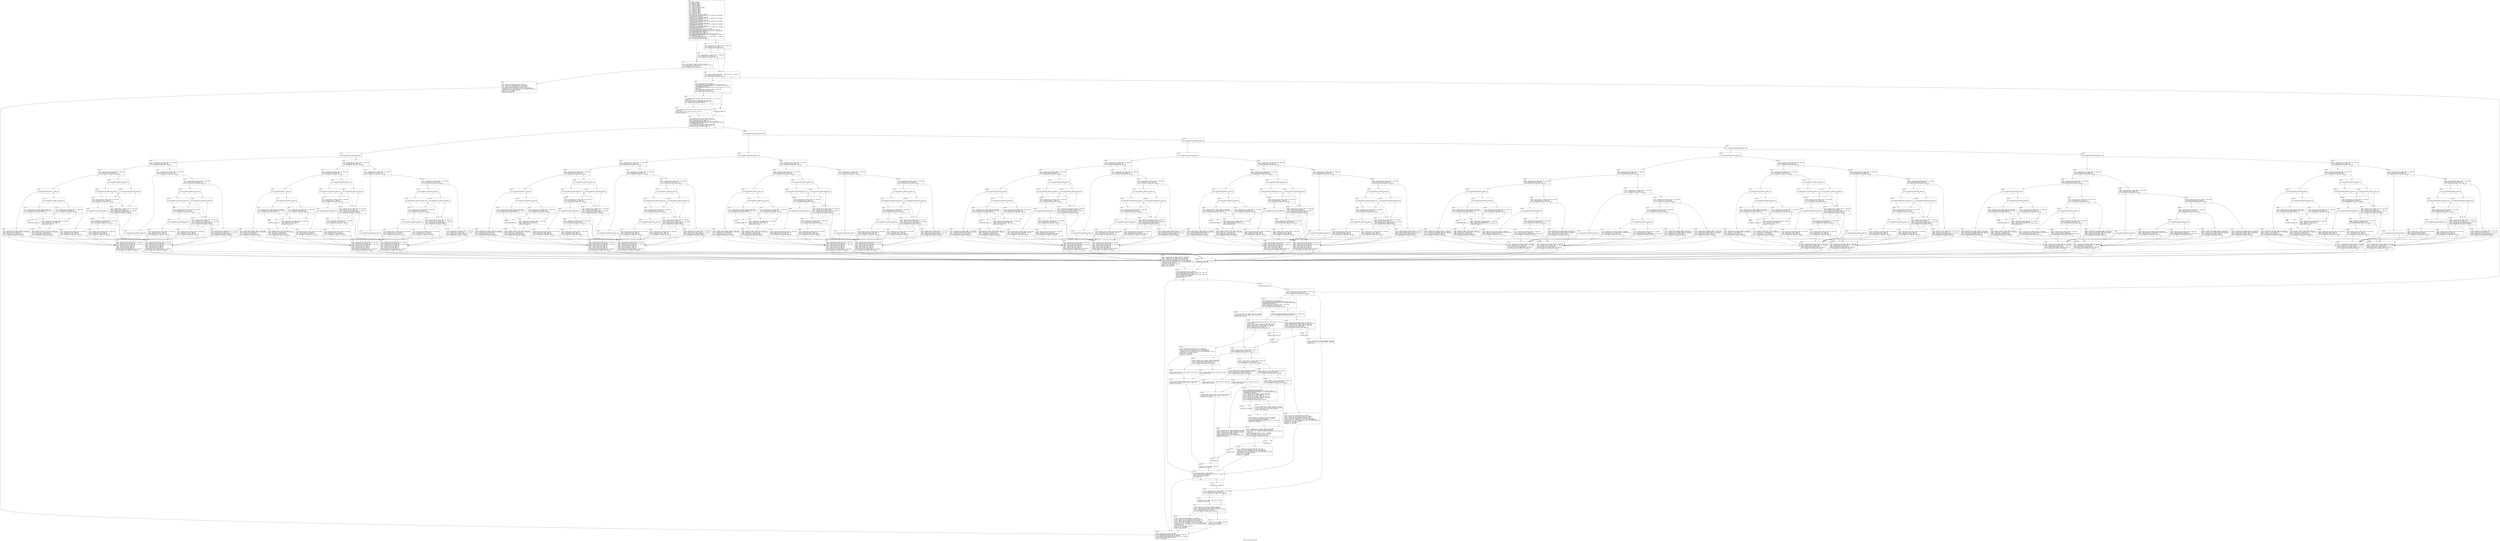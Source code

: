digraph "CFG for 'do_ftruncate' function" {
	label="CFG for 'do_ftruncate' function";

	Node0xd698d0 [shape=record,label="{%5:\l  %6 = alloca i1, align 1\l  %7 = alloca i32, align 4\l  %8 = alloca i8*, align 8\l  %9 = alloca i64, align 8\l  %10 = alloca i64, align 8\l  %11 = alloca i32, align 4\l  %12 = alloca %struct.stat, align 8\l  %13 = alloca i64, align 8\l  %14 = alloca i32, align 4\l  %15 = alloca i64, align 8\l  %16 = alloca i64, align 8\l  %17 = alloca i64, align 8\l  %18 = alloca i64, align 8\l  store i32 %0, i32* %7, align 4, !tbaa !691\l  call void @llvm.dbg.declare(metadata i32* %7, metadata !633, metadata\l... !DIExpression()), !dbg !695\l  store i8* %1, i8** %8, align 8, !tbaa !696\l  call void @llvm.dbg.declare(metadata i8** %8, metadata !634, metadata\l... !DIExpression()), !dbg !698\l  store i64 %2, i64* %9, align 8, !tbaa !699\l  call void @llvm.dbg.declare(metadata i64* %9, metadata !635, metadata\l... !DIExpression()), !dbg !701\l  store i64 %3, i64* %10, align 8, !tbaa !699\l  call void @llvm.dbg.declare(metadata i64* %10, metadata !636, metadata\l... !DIExpression()), !dbg !702\l  store i32 %4, i32* %11, align 4, !tbaa !703\l  call void @llvm.dbg.declare(metadata i32* %11, metadata !637, metadata\l... !DIExpression()), !dbg !704\l  %19 = bitcast %struct.stat* %12 to i8*, !dbg !705\l  call void @llvm.lifetime.start.p0i8(i64 144, i8* %19) #11, !dbg !705\l  call void @llvm.dbg.declare(metadata %struct.stat* %12, metadata !638,\l... metadata !DIExpression()), !dbg !706\l  %20 = bitcast i64* %13 to i8*, !dbg !707\l  call void @llvm.lifetime.start.p0i8(i64 8, i8* %20) #11, !dbg !707\l  call void @llvm.dbg.declare(metadata i64* %13, metadata !675, metadata\l... !DIExpression()), !dbg !708\l  %21 = load i8, i8* @block_mode, align 1, !dbg !709, !tbaa !711, !range !713\l  %22 = trunc i8 %21 to i1, !dbg !709\l  br i1 %22, label %29, label %23, !dbg !714\l|{<s0>T|<s1>F}}"];
	Node0xd698d0:s0 -> Node0xd6a6a0;
	Node0xd698d0:s1 -> Node0xd6a600;
	Node0xd6a600 [shape=record,label="{%23:\l\l  %24 = load i32, i32* %11, align 4, !dbg !715, !tbaa !703\l  %25 = icmp ne i32 %24, 0, !dbg !715\l  br i1 %25, label %26, label %38, !dbg !716\l|{<s0>T|<s1>F}}"];
	Node0xd6a600:s0 -> Node0xd6a650;
	Node0xd6a600:s1 -> Node0xd6a740;
	Node0xd6a650 [shape=record,label="{%26:\l\l  %27 = load i64, i64* %10, align 8, !dbg !717, !tbaa !699\l  %28 = icmp slt i64 %27, 0, !dbg !718\l  br i1 %28, label %29, label %38, !dbg !719\l|{<s0>T|<s1>F}}"];
	Node0xd6a650:s0 -> Node0xd6a6a0;
	Node0xd6a650:s1 -> Node0xd6a740;
	Node0xd6a6a0 [shape=record,label="{%29:\l\l  %30 = load i32, i32* %7, align 4, !dbg !720, !tbaa !691\l  %31 = call i32 @fstat(i32 %30, %struct.stat* %12) #11, !dbg !721\l  %32 = icmp ne i32 %31, 0, !dbg !722\l  br i1 %32, label %33, label %38, !dbg !723\l|{<s0>T|<s1>F}}"];
	Node0xd6a6a0:s0 -> Node0xd6a6f0;
	Node0xd6a6a0:s1 -> Node0xd6a740;
	Node0xd6a6f0 [shape=record,label="{%33:\l\l  %34 = call i32* @__errno_location() #13, !dbg !724\l  %35 = load i32, i32* %34, align 4, !dbg !724, !tbaa !691\l  %36 = load i8*, i8** %8, align 8, !dbg !726, !tbaa !696\l  %37 = call i8* @quotearg_style(i32 4, i8* %36), !dbg !726\l  call void (i32, i32, i8*, ...) @error(i32 0, i32 %35, i8* getelementptr\l... inbounds ([16 x i8], [16 x i8]* @.str.53, i32 0, i32 0), i8* %37), !dbg !727\l  store i1 false, i1* %6, align 1, !dbg !728\l  store i32 1, i32* %14, align 4\l  br label %1149, !dbg !728\l}"];
	Node0xd6a6f0 -> Node0xdc9680;
	Node0xd6a740 [shape=record,label="{%38:\l\l  %39 = load i8, i8* @block_mode, align 1, !dbg !729, !tbaa !711, !range !713\l  %40 = trunc i8 %39 to i1, !dbg !729\l  br i1 %40, label %41, label %1029, !dbg !730\l|{<s0>T|<s1>F}}"];
	Node0xd6a740:s0 -> Node0xd6a790;
	Node0xd6a740:s1 -> Node0xdc8960;
	Node0xd6a790 [shape=record,label="{%41:\l\l  %42 = bitcast i64* %15 to i8*, !dbg !731\l  call void @llvm.lifetime.start.p0i8(i64 8, i8* %42) #11, !dbg !731\l  call void @llvm.dbg.declare(metadata i64* %15, metadata !676, metadata\l... !DIExpression()), !dbg !732\l  %43 = getelementptr inbounds %struct.stat, %struct.stat* %12, i32 0, i32 9,\l... !dbg !733\l  %44 = load i64, i64* %43, align 8, !dbg !733, !tbaa !734\l  %45 = icmp slt i64 0, %44, !dbg !733\l  br i1 %45, label %46, label %53, !dbg !733\l|{<s0>T|<s1>F}}"];
	Node0xd6a790:s0 -> Node0xd6a7e0;
	Node0xd6a790:s1 -> Node0xd6a880;
	Node0xd6a7e0 [shape=record,label="{%46:\l\l  %47 = getelementptr inbounds %struct.stat, %struct.stat* %12, i32 0, i32 9,\l... !dbg !733\l  %48 = load i64, i64* %47, align 8, !dbg !733, !tbaa !734\l  %49 = icmp ule i64 %48, 2305843009213693952, !dbg !733\l  br i1 %49, label %50, label %53, !dbg !733\l|{<s0>T|<s1>F}}"];
	Node0xd6a7e0:s0 -> Node0xd6a830;
	Node0xd6a7e0:s1 -> Node0xd6a880;
	Node0xd6a830 [shape=record,label="{%50:\l\l  %51 = getelementptr inbounds %struct.stat, %struct.stat* %12, i32 0, i32 9,\l... !dbg !733\l  %52 = load i64, i64* %51, align 8, !dbg !733, !tbaa !734\l  br label %54, !dbg !733\l}"];
	Node0xd6a830 -> Node0xd6a8d0;
	Node0xd6a880 [shape=record,label="{%53:\l\l  br label %54, !dbg !733\l}"];
	Node0xd6a880 -> Node0xd6a8d0;
	Node0xd6a8d0 [shape=record,label="{%54:\l\l  %55 = phi i64 [ %52, %50 ], [ 512, %53 ], !dbg !733\l  store i64 %55, i64* %15, align 8, !dbg !732, !tbaa !699\l  %56 = bitcast i64* %16 to i8*, !dbg !737\l  call void @llvm.lifetime.start.p0i8(i64 8, i8* %56) #11, !dbg !737\l  call void @llvm.dbg.declare(metadata i64* %16, metadata !680, metadata\l... !DIExpression()), !dbg !738\l  %57 = load i64, i64* %9, align 8, !dbg !739, !tbaa !699\l  store i64 %57, i64* %16, align 8, !dbg !738, !tbaa !699\l  br i1 false, label %58, label %259, !dbg !740\l|{<s0>T|<s1>F}}"];
	Node0xd6a8d0:s0 -> Node0xd6a920;
	Node0xd6a8d0:s1 -> Node0xdc3730;
	Node0xd6a920 [shape=record,label="{%58:\l\l  br i1 false, label %159, label %59, !dbg !741\l|{<s0>T|<s1>F}}"];
	Node0xd6a920:s0 -> Node0xd6b3c0;
	Node0xd6a920:s1 -> Node0xd6a970;
	Node0xd6a970 [shape=record,label="{%59:\l\l  %60 = load i64, i64* %15, align 8, !dbg !741, !tbaa !699\l  %61 = icmp slt i64 %60, 0, !dbg !741\l  br i1 %61, label %62, label %111, !dbg !741\l|{<s0>T|<s1>F}}"];
	Node0xd6a970:s0 -> Node0xd6a9c0;
	Node0xd6a970:s1 -> Node0xd6af60;
	Node0xd6a9c0 [shape=record,label="{%62:\l\l  %63 = load i64, i64* %9, align 8, !dbg !741, !tbaa !699\l  %64 = icmp slt i64 %63, 0, !dbg !741\l  br i1 %64, label %65, label %88, !dbg !741\l|{<s0>T|<s1>F}}"];
	Node0xd6a9c0:s0 -> Node0xd6aa10;
	Node0xd6a9c0:s1 -> Node0xd6ac90;
	Node0xd6aa10 [shape=record,label="{%65:\l\l  br i1 true, label %66, label %71, !dbg !741\l|{<s0>T|<s1>F}}"];
	Node0xd6aa10:s0 -> Node0xd6aa60;
	Node0xd6aa10:s1 -> Node0xd6aab0;
	Node0xd6aa60 [shape=record,label="{%66:\l\l  %67 = load i64, i64* %9, align 8, !dbg !741, !tbaa !699\l  %68 = load i64, i64* %15, align 8, !dbg !741, !tbaa !699\l  %69 = sdiv i64 127, %68, !dbg !741\l  %70 = icmp slt i64 %67, %69, !dbg !741\l  br i1 %70, label %143, label %151, !dbg !741\l|{<s0>T|<s1>F}}"];
	Node0xd6aa60:s0 -> Node0xd6b320;
	Node0xd6aa60:s1 -> Node0xd6b370;
	Node0xd6aab0 [shape=record,label="{%71:\l\l  br i1 true, label %72, label %75, !dbg !741\l|{<s0>T|<s1>F}}"];
	Node0xd6aab0:s0 -> Node0xd6ab00;
	Node0xd6aab0:s1 -> Node0xd6ab50;
	Node0xd6ab00 [shape=record,label="{%72:\l\l  %73 = load i64, i64* %15, align 8, !dbg !741, !tbaa !699\l  %74 = icmp slt i64 %73, -9223372036854775807, !dbg !741\l  br i1 %74, label %78, label %79, !dbg !741\l|{<s0>T|<s1>F}}"];
	Node0xd6ab00:s0 -> Node0xd6aba0;
	Node0xd6ab00:s1 -> Node0xd6abf0;
	Node0xd6ab50 [shape=record,label="{%75:\l\l  %76 = load i64, i64* %15, align 8, !dbg !741, !tbaa !699\l  %77 = icmp slt i64 0, %76, !dbg !741\l  br i1 %77, label %78, label %79, !dbg !741\l|{<s0>T|<s1>F}}"];
	Node0xd6ab50:s0 -> Node0xd6aba0;
	Node0xd6ab50:s1 -> Node0xd6abf0;
	Node0xd6aba0 [shape=record,label="{%78:\l\l  br label %83, !dbg !741\l}"];
	Node0xd6aba0 -> Node0xd6ac40;
	Node0xd6abf0 [shape=record,label="{%79:\l\l  %80 = load i64, i64* %15, align 8, !dbg !741, !tbaa !699\l  %81 = sub nsw i64 0, %80, !dbg !741\l  %82 = sdiv i64 127, %81, !dbg !741\l  br label %83, !dbg !741\l}"];
	Node0xd6abf0 -> Node0xd6ac40;
	Node0xd6ac40 [shape=record,label="{%83:\l\l  %84 = phi i64 [ 0, %78 ], [ %82, %79 ], !dbg !741\l  %85 = load i64, i64* %9, align 8, !dbg !741, !tbaa !699\l  %86 = sub nsw i64 -1, %85, !dbg !741\l  %87 = icmp sle i64 %84, %86, !dbg !741\l  br i1 %87, label %143, label %151, !dbg !741\l|{<s0>T|<s1>F}}"];
	Node0xd6ac40:s0 -> Node0xd6b320;
	Node0xd6ac40:s1 -> Node0xd6b370;
	Node0xd6ac90 [shape=record,label="{%88:\l\l  br i1 true, label %89, label %90, !dbg !741\l|{<s0>T|<s1>F}}"];
	Node0xd6ac90:s0 -> Node0xd6ace0;
	Node0xd6ac90:s1 -> Node0xd6ad30;
	Node0xd6ace0 [shape=record,label="{%89:\l\l  br i1 false, label %91, label %106, !dbg !741\l|{<s0>T|<s1>F}}"];
	Node0xd6ace0:s0 -> Node0xd6ad80;
	Node0xd6ace0:s1 -> Node0xd6af10;
	Node0xd6ad30 [shape=record,label="{%90:\l\l  br i1 false, label %91, label %106, !dbg !741\l|{<s0>T|<s1>F}}"];
	Node0xd6ad30:s0 -> Node0xd6ad80;
	Node0xd6ad30:s1 -> Node0xd6af10;
	Node0xd6ad80 [shape=record,label="{%91:\l\l  %92 = load i64, i64* %15, align 8, !dbg !741, !tbaa !699\l  %93 = icmp eq i64 %92, -1, !dbg !741\l  br i1 %93, label %94, label %106, !dbg !741\l|{<s0>T|<s1>F}}"];
	Node0xd6ad80:s0 -> Node0xd6add0;
	Node0xd6ad80:s1 -> Node0xd6af10;
	Node0xd6add0 [shape=record,label="{%94:\l\l  br i1 true, label %95, label %99, !dbg !741\l|{<s0>T|<s1>F}}"];
	Node0xd6add0:s0 -> Node0xd6ae20;
	Node0xd6add0:s1 -> Node0xd6ae70;
	Node0xd6ae20 [shape=record,label="{%95:\l\l  %96 = load i64, i64* %9, align 8, !dbg !741, !tbaa !699\l  %97 = add nsw i64 %96, -128, !dbg !741\l  %98 = icmp slt i64 0, %97, !dbg !741\l  br i1 %98, label %143, label %151, !dbg !741\l|{<s0>T|<s1>F}}"];
	Node0xd6ae20:s0 -> Node0xd6b320;
	Node0xd6ae20:s1 -> Node0xd6b370;
	Node0xd6ae70 [shape=record,label="{%99:\l\l  %100 = load i64, i64* %9, align 8, !dbg !741, !tbaa !699\l  %101 = icmp slt i64 0, %100, !dbg !741\l  br i1 %101, label %102, label %151, !dbg !741\l|{<s0>T|<s1>F}}"];
	Node0xd6ae70:s0 -> Node0xd6aec0;
	Node0xd6ae70:s1 -> Node0xd6b370;
	Node0xd6aec0 [shape=record,label="{%102:\l\l  %103 = load i64, i64* %9, align 8, !dbg !741, !tbaa !699\l  %104 = sub nsw i64 %103, 1, !dbg !741\l  %105 = icmp slt i64 127, %104, !dbg !741\l  br i1 %105, label %143, label %151, !dbg !741\l|{<s0>T|<s1>F}}"];
	Node0xd6aec0:s0 -> Node0xd6b320;
	Node0xd6aec0:s1 -> Node0xd6b370;
	Node0xd6af10 [shape=record,label="{%106:\l\l  %107 = load i64, i64* %15, align 8, !dbg !741, !tbaa !699\l  %108 = sdiv i64 -128, %107, !dbg !741\l  %109 = load i64, i64* %9, align 8, !dbg !741, !tbaa !699\l  %110 = icmp slt i64 %108, %109, !dbg !741\l  br i1 %110, label %143, label %151, !dbg !741\l|{<s0>T|<s1>F}}"];
	Node0xd6af10:s0 -> Node0xd6b320;
	Node0xd6af10:s1 -> Node0xd6b370;
	Node0xd6af60 [shape=record,label="{%111:\l\l  %112 = load i64, i64* %15, align 8, !dbg !741, !tbaa !699\l  %113 = icmp eq i64 %112, 0, !dbg !741\l  br i1 %113, label %114, label %115, !dbg !741\l|{<s0>T|<s1>F}}"];
	Node0xd6af60:s0 -> Node0xd6afb0;
	Node0xd6af60:s1 -> Node0xd6b000;
	Node0xd6afb0 [shape=record,label="{%114:\l\l  br i1 false, label %143, label %151, !dbg !741\l|{<s0>T|<s1>F}}"];
	Node0xd6afb0:s0 -> Node0xd6b320;
	Node0xd6afb0:s1 -> Node0xd6b370;
	Node0xd6b000 [shape=record,label="{%115:\l\l  %116 = load i64, i64* %9, align 8, !dbg !741, !tbaa !699\l  %117 = icmp slt i64 %116, 0, !dbg !741\l  br i1 %117, label %118, label %138, !dbg !741\l|{<s0>T|<s1>F}}"];
	Node0xd6b000:s0 -> Node0xd6b050;
	Node0xd6b000:s1 -> Node0xd6b2d0;
	Node0xd6b050 [shape=record,label="{%118:\l\l  br i1 true, label %119, label %120, !dbg !741\l|{<s0>T|<s1>F}}"];
	Node0xd6b050:s0 -> Node0xd6b0a0;
	Node0xd6b050:s1 -> Node0xd6b0f0;
	Node0xd6b0a0 [shape=record,label="{%119:\l\l  br i1 false, label %121, label %133, !dbg !741\l|{<s0>T|<s1>F}}"];
	Node0xd6b0a0:s0 -> Node0xd6b140;
	Node0xd6b0a0:s1 -> Node0xd6b280;
	Node0xd6b0f0 [shape=record,label="{%120:\l\l  br i1 false, label %121, label %133, !dbg !741\l|{<s0>T|<s1>F}}"];
	Node0xd6b0f0:s0 -> Node0xd6b140;
	Node0xd6b0f0:s1 -> Node0xd6b280;
	Node0xd6b140 [shape=record,label="{%121:\l\l  %122 = load i64, i64* %9, align 8, !dbg !741, !tbaa !699\l  %123 = icmp eq i64 %122, -1, !dbg !741\l  br i1 %123, label %124, label %133, !dbg !741\l|{<s0>T|<s1>F}}"];
	Node0xd6b140:s0 -> Node0xd6b190;
	Node0xd6b140:s1 -> Node0xd6b280;
	Node0xd6b190 [shape=record,label="{%124:\l\l  br i1 true, label %125, label %129, !dbg !741\l|{<s0>T|<s1>F}}"];
	Node0xd6b190:s0 -> Node0xd6b1e0;
	Node0xd6b190:s1 -> Node0xd6b230;
	Node0xd6b1e0 [shape=record,label="{%125:\l\l  %126 = load i64, i64* %15, align 8, !dbg !741, !tbaa !699\l  %127 = add nsw i64 %126, -128, !dbg !741\l  %128 = icmp slt i64 0, %127, !dbg !741\l  br i1 %128, label %143, label %151, !dbg !741\l|{<s0>T|<s1>F}}"];
	Node0xd6b1e0:s0 -> Node0xd6b320;
	Node0xd6b1e0:s1 -> Node0xd6b370;
	Node0xd6b230 [shape=record,label="{%129:\l\l  %130 = load i64, i64* %15, align 8, !dbg !741, !tbaa !699\l  %131 = sub nsw i64 %130, 1, !dbg !741\l  %132 = icmp slt i64 127, %131, !dbg !741\l  br i1 %132, label %143, label %151, !dbg !741\l|{<s0>T|<s1>F}}"];
	Node0xd6b230:s0 -> Node0xd6b320;
	Node0xd6b230:s1 -> Node0xd6b370;
	Node0xd6b280 [shape=record,label="{%133:\l\l  %134 = load i64, i64* %9, align 8, !dbg !741, !tbaa !699\l  %135 = sdiv i64 -128, %134, !dbg !741\l  %136 = load i64, i64* %15, align 8, !dbg !741, !tbaa !699\l  %137 = icmp slt i64 %135, %136, !dbg !741\l  br i1 %137, label %143, label %151, !dbg !741\l|{<s0>T|<s1>F}}"];
	Node0xd6b280:s0 -> Node0xd6b320;
	Node0xd6b280:s1 -> Node0xd6b370;
	Node0xd6b2d0 [shape=record,label="{%138:\l\l  %139 = load i64, i64* %15, align 8, !dbg !741, !tbaa !699\l  %140 = sdiv i64 127, %139, !dbg !741\l  %141 = load i64, i64* %9, align 8, !dbg !741, !tbaa !699\l  %142 = icmp slt i64 %140, %141, !dbg !741\l  br i1 %142, label %143, label %151, !dbg !741\l|{<s0>T|<s1>F}}"];
	Node0xd6b2d0:s0 -> Node0xd6b320;
	Node0xd6b2d0:s1 -> Node0xd6b370;
	Node0xd6b320 [shape=record,label="{%143:\l\l  %144 = load i64, i64* %9, align 8, !dbg !741, !tbaa !699\l  %145 = trunc i64 %144 to i32, !dbg !741\l  %146 = load i64, i64* %15, align 8, !dbg !741, !tbaa !699\l  %147 = trunc i64 %146 to i32, !dbg !741\l  %148 = mul i32 %145, %147, !dbg !741\l  %149 = trunc i32 %148 to i8, !dbg !741\l  %150 = sext i8 %149 to i64, !dbg !741\l  store i64 %150, i64* %9, align 8, !dbg !741, !tbaa !699\l  br i1 true, label %1018, label %1023, !dbg !741\l|{<s0>T|<s1>F}}"];
	Node0xd6b320:s0 -> Node0xdc8820;
	Node0xd6b320:s1 -> Node0xdc8870;
	Node0xd6b370 [shape=record,label="{%151:\l\l  %152 = load i64, i64* %9, align 8, !dbg !741, !tbaa !699\l  %153 = trunc i64 %152 to i32, !dbg !741\l  %154 = load i64, i64* %15, align 8, !dbg !741, !tbaa !699\l  %155 = trunc i64 %154 to i32, !dbg !741\l  %156 = mul i32 %153, %155, !dbg !741\l  %157 = trunc i32 %156 to i8, !dbg !741\l  %158 = sext i8 %157 to i64, !dbg !741\l  store i64 %158, i64* %9, align 8, !dbg !741, !tbaa !699\l  br i1 false, label %1018, label %1023, !dbg !741\l|{<s0>T|<s1>F}}"];
	Node0xd6b370:s0 -> Node0xdc8820;
	Node0xd6b370:s1 -> Node0xdc8870;
	Node0xd6b3c0 [shape=record,label="{%159:\l\l  %160 = load i64, i64* %15, align 8, !dbg !741, !tbaa !699\l  %161 = icmp slt i64 %160, 0, !dbg !741\l  br i1 %161, label %162, label %211, !dbg !741\l|{<s0>T|<s1>F}}"];
	Node0xd6b3c0:s0 -> Node0xd6b410;
	Node0xd6b3c0:s1 -> Node0xdc32d0;
	Node0xd6b410 [shape=record,label="{%162:\l\l  %163 = load i64, i64* %9, align 8, !dbg !741, !tbaa !699\l  %164 = icmp slt i64 %163, 0, !dbg !741\l  br i1 %164, label %165, label %188, !dbg !741\l|{<s0>T|<s1>F}}"];
	Node0xd6b410:s0 -> Node0xd6b460;
	Node0xd6b410:s1 -> Node0xd6b6e0;
	Node0xd6b460 [shape=record,label="{%165:\l\l  br i1 true, label %166, label %171, !dbg !741\l|{<s0>T|<s1>F}}"];
	Node0xd6b460:s0 -> Node0xd6b4b0;
	Node0xd6b460:s1 -> Node0xd6b500;
	Node0xd6b4b0 [shape=record,label="{%166:\l\l  %167 = load i64, i64* %9, align 8, !dbg !741, !tbaa !699\l  %168 = load i64, i64* %15, align 8, !dbg !741, !tbaa !699\l  %169 = sdiv i64 255, %168, !dbg !741\l  %170 = icmp slt i64 %167, %169, !dbg !741\l  br i1 %170, label %243, label %251, !dbg !741\l|{<s0>T|<s1>F}}"];
	Node0xd6b4b0:s0 -> Node0xdc3690;
	Node0xd6b4b0:s1 -> Node0xdc36e0;
	Node0xd6b500 [shape=record,label="{%171:\l\l  br i1 true, label %172, label %175, !dbg !741\l|{<s0>T|<s1>F}}"];
	Node0xd6b500:s0 -> Node0xd6b550;
	Node0xd6b500:s1 -> Node0xd6b5a0;
	Node0xd6b550 [shape=record,label="{%172:\l\l  %173 = load i64, i64* %15, align 8, !dbg !741, !tbaa !699\l  %174 = icmp slt i64 %173, -9223372036854775807, !dbg !741\l  br i1 %174, label %178, label %179, !dbg !741\l|{<s0>T|<s1>F}}"];
	Node0xd6b550:s0 -> Node0xd6b5f0;
	Node0xd6b550:s1 -> Node0xd6b640;
	Node0xd6b5a0 [shape=record,label="{%175:\l\l  %176 = load i64, i64* %15, align 8, !dbg !741, !tbaa !699\l  %177 = icmp slt i64 0, %176, !dbg !741\l  br i1 %177, label %178, label %179, !dbg !741\l|{<s0>T|<s1>F}}"];
	Node0xd6b5a0:s0 -> Node0xd6b5f0;
	Node0xd6b5a0:s1 -> Node0xd6b640;
	Node0xd6b5f0 [shape=record,label="{%178:\l\l  br label %183, !dbg !741\l}"];
	Node0xd6b5f0 -> Node0xd6b690;
	Node0xd6b640 [shape=record,label="{%179:\l\l  %180 = load i64, i64* %15, align 8, !dbg !741, !tbaa !699\l  %181 = sub nsw i64 0, %180, !dbg !741\l  %182 = sdiv i64 255, %181, !dbg !741\l  br label %183, !dbg !741\l}"];
	Node0xd6b640 -> Node0xd6b690;
	Node0xd6b690 [shape=record,label="{%183:\l\l  %184 = phi i64 [ 0, %178 ], [ %182, %179 ], !dbg !741\l  %185 = load i64, i64* %9, align 8, !dbg !741, !tbaa !699\l  %186 = sub nsw i64 -1, %185, !dbg !741\l  %187 = icmp sle i64 %184, %186, !dbg !741\l  br i1 %187, label %243, label %251, !dbg !741\l|{<s0>T|<s1>F}}"];
	Node0xd6b690:s0 -> Node0xdc3690;
	Node0xd6b690:s1 -> Node0xdc36e0;
	Node0xd6b6e0 [shape=record,label="{%188:\l\l  br i1 true, label %189, label %190, !dbg !741\l|{<s0>T|<s1>F}}"];
	Node0xd6b6e0:s0 -> Node0xd6b730;
	Node0xd6b6e0:s1 -> Node0xd6b780;
	Node0xd6b730 [shape=record,label="{%189:\l\l  br i1 false, label %191, label %206, !dbg !741\l|{<s0>T|<s1>F}}"];
	Node0xd6b730:s0 -> Node0xd6b7d0;
	Node0xd6b730:s1 -> Node0xdc3280;
	Node0xd6b780 [shape=record,label="{%190:\l\l  br i1 false, label %191, label %206, !dbg !741\l|{<s0>T|<s1>F}}"];
	Node0xd6b780:s0 -> Node0xd6b7d0;
	Node0xd6b780:s1 -> Node0xdc3280;
	Node0xd6b7d0 [shape=record,label="{%191:\l\l  %192 = load i64, i64* %15, align 8, !dbg !741, !tbaa !699\l  %193 = icmp eq i64 %192, -1, !dbg !741\l  br i1 %193, label %194, label %206, !dbg !741\l|{<s0>T|<s1>F}}"];
	Node0xd6b7d0:s0 -> Node0xd6b820;
	Node0xd6b7d0:s1 -> Node0xdc3280;
	Node0xd6b820 [shape=record,label="{%194:\l\l  br i1 true, label %195, label %199, !dbg !741\l|{<s0>T|<s1>F}}"];
	Node0xd6b820:s0 -> Node0xd6b870;
	Node0xd6b820:s1 -> Node0xdc31e0;
	Node0xd6b870 [shape=record,label="{%195:\l\l  %196 = load i64, i64* %9, align 8, !dbg !741, !tbaa !699\l  %197 = add nsw i64 %196, 0, !dbg !741\l  %198 = icmp slt i64 0, %197, !dbg !741\l  br i1 %198, label %243, label %251, !dbg !741\l|{<s0>T|<s1>F}}"];
	Node0xd6b870:s0 -> Node0xdc3690;
	Node0xd6b870:s1 -> Node0xdc36e0;
	Node0xdc31e0 [shape=record,label="{%199:\l\l  %200 = load i64, i64* %9, align 8, !dbg !741, !tbaa !699\l  %201 = icmp slt i64 0, %200, !dbg !741\l  br i1 %201, label %202, label %251, !dbg !741\l|{<s0>T|<s1>F}}"];
	Node0xdc31e0:s0 -> Node0xdc3230;
	Node0xdc31e0:s1 -> Node0xdc36e0;
	Node0xdc3230 [shape=record,label="{%202:\l\l  %203 = load i64, i64* %9, align 8, !dbg !741, !tbaa !699\l  %204 = sub nsw i64 %203, 1, !dbg !741\l  %205 = icmp slt i64 -1, %204, !dbg !741\l  br i1 %205, label %243, label %251, !dbg !741\l|{<s0>T|<s1>F}}"];
	Node0xdc3230:s0 -> Node0xdc3690;
	Node0xdc3230:s1 -> Node0xdc36e0;
	Node0xdc3280 [shape=record,label="{%206:\l\l  %207 = load i64, i64* %15, align 8, !dbg !741, !tbaa !699\l  %208 = sdiv i64 0, %207, !dbg !741\l  %209 = load i64, i64* %9, align 8, !dbg !741, !tbaa !699\l  %210 = icmp slt i64 %208, %209, !dbg !741\l  br i1 %210, label %243, label %251, !dbg !741\l|{<s0>T|<s1>F}}"];
	Node0xdc3280:s0 -> Node0xdc3690;
	Node0xdc3280:s1 -> Node0xdc36e0;
	Node0xdc32d0 [shape=record,label="{%211:\l\l  %212 = load i64, i64* %15, align 8, !dbg !741, !tbaa !699\l  %213 = icmp eq i64 %212, 0, !dbg !741\l  br i1 %213, label %214, label %215, !dbg !741\l|{<s0>T|<s1>F}}"];
	Node0xdc32d0:s0 -> Node0xdc3320;
	Node0xdc32d0:s1 -> Node0xdc3370;
	Node0xdc3320 [shape=record,label="{%214:\l\l  br i1 false, label %243, label %251, !dbg !741\l|{<s0>T|<s1>F}}"];
	Node0xdc3320:s0 -> Node0xdc3690;
	Node0xdc3320:s1 -> Node0xdc36e0;
	Node0xdc3370 [shape=record,label="{%215:\l\l  %216 = load i64, i64* %9, align 8, !dbg !741, !tbaa !699\l  %217 = icmp slt i64 %216, 0, !dbg !741\l  br i1 %217, label %218, label %238, !dbg !741\l|{<s0>T|<s1>F}}"];
	Node0xdc3370:s0 -> Node0xdc33c0;
	Node0xdc3370:s1 -> Node0xdc3640;
	Node0xdc33c0 [shape=record,label="{%218:\l\l  br i1 true, label %219, label %220, !dbg !741\l|{<s0>T|<s1>F}}"];
	Node0xdc33c0:s0 -> Node0xdc3410;
	Node0xdc33c0:s1 -> Node0xdc3460;
	Node0xdc3410 [shape=record,label="{%219:\l\l  br i1 false, label %221, label %233, !dbg !741\l|{<s0>T|<s1>F}}"];
	Node0xdc3410:s0 -> Node0xdc34b0;
	Node0xdc3410:s1 -> Node0xdc35f0;
	Node0xdc3460 [shape=record,label="{%220:\l\l  br i1 false, label %221, label %233, !dbg !741\l|{<s0>T|<s1>F}}"];
	Node0xdc3460:s0 -> Node0xdc34b0;
	Node0xdc3460:s1 -> Node0xdc35f0;
	Node0xdc34b0 [shape=record,label="{%221:\l\l  %222 = load i64, i64* %9, align 8, !dbg !741, !tbaa !699\l  %223 = icmp eq i64 %222, -1, !dbg !741\l  br i1 %223, label %224, label %233, !dbg !741\l|{<s0>T|<s1>F}}"];
	Node0xdc34b0:s0 -> Node0xdc3500;
	Node0xdc34b0:s1 -> Node0xdc35f0;
	Node0xdc3500 [shape=record,label="{%224:\l\l  br i1 true, label %225, label %229, !dbg !741\l|{<s0>T|<s1>F}}"];
	Node0xdc3500:s0 -> Node0xdc3550;
	Node0xdc3500:s1 -> Node0xdc35a0;
	Node0xdc3550 [shape=record,label="{%225:\l\l  %226 = load i64, i64* %15, align 8, !dbg !741, !tbaa !699\l  %227 = add nsw i64 %226, 0, !dbg !741\l  %228 = icmp slt i64 0, %227, !dbg !741\l  br i1 %228, label %243, label %251, !dbg !741\l|{<s0>T|<s1>F}}"];
	Node0xdc3550:s0 -> Node0xdc3690;
	Node0xdc3550:s1 -> Node0xdc36e0;
	Node0xdc35a0 [shape=record,label="{%229:\l\l  %230 = load i64, i64* %15, align 8, !dbg !741, !tbaa !699\l  %231 = sub nsw i64 %230, 1, !dbg !741\l  %232 = icmp slt i64 -1, %231, !dbg !741\l  br i1 %232, label %243, label %251, !dbg !741\l|{<s0>T|<s1>F}}"];
	Node0xdc35a0:s0 -> Node0xdc3690;
	Node0xdc35a0:s1 -> Node0xdc36e0;
	Node0xdc35f0 [shape=record,label="{%233:\l\l  %234 = load i64, i64* %9, align 8, !dbg !741, !tbaa !699\l  %235 = sdiv i64 0, %234, !dbg !741\l  %236 = load i64, i64* %15, align 8, !dbg !741, !tbaa !699\l  %237 = icmp slt i64 %235, %236, !dbg !741\l  br i1 %237, label %243, label %251, !dbg !741\l|{<s0>T|<s1>F}}"];
	Node0xdc35f0:s0 -> Node0xdc3690;
	Node0xdc35f0:s1 -> Node0xdc36e0;
	Node0xdc3640 [shape=record,label="{%238:\l\l  %239 = load i64, i64* %15, align 8, !dbg !741, !tbaa !699\l  %240 = sdiv i64 255, %239, !dbg !741\l  %241 = load i64, i64* %9, align 8, !dbg !741, !tbaa !699\l  %242 = icmp slt i64 %240, %241, !dbg !741\l  br i1 %242, label %243, label %251, !dbg !741\l|{<s0>T|<s1>F}}"];
	Node0xdc3640:s0 -> Node0xdc3690;
	Node0xdc3640:s1 -> Node0xdc36e0;
	Node0xdc3690 [shape=record,label="{%243:\l\l  %244 = load i64, i64* %9, align 8, !dbg !741, !tbaa !699\l  %245 = trunc i64 %244 to i32, !dbg !741\l  %246 = load i64, i64* %15, align 8, !dbg !741, !tbaa !699\l  %247 = trunc i64 %246 to i32, !dbg !741\l  %248 = mul i32 %245, %247, !dbg !741\l  %249 = trunc i32 %248 to i8, !dbg !741\l  %250 = zext i8 %249 to i64, !dbg !741\l  store i64 %250, i64* %9, align 8, !dbg !741, !tbaa !699\l  br i1 true, label %1018, label %1023, !dbg !741\l|{<s0>T|<s1>F}}"];
	Node0xdc3690:s0 -> Node0xdc8820;
	Node0xdc3690:s1 -> Node0xdc8870;
	Node0xdc36e0 [shape=record,label="{%251:\l\l  %252 = load i64, i64* %9, align 8, !dbg !741, !tbaa !699\l  %253 = trunc i64 %252 to i32, !dbg !741\l  %254 = load i64, i64* %15, align 8, !dbg !741, !tbaa !699\l  %255 = trunc i64 %254 to i32, !dbg !741\l  %256 = mul i32 %253, %255, !dbg !741\l  %257 = trunc i32 %256 to i8, !dbg !741\l  %258 = zext i8 %257 to i64, !dbg !741\l  store i64 %258, i64* %9, align 8, !dbg !741, !tbaa !699\l  br i1 false, label %1018, label %1023, !dbg !741\l|{<s0>T|<s1>F}}"];
	Node0xdc36e0:s0 -> Node0xdc8820;
	Node0xdc36e0:s1 -> Node0xdc8870;
	Node0xdc3730 [shape=record,label="{%259:\l\l  br i1 false, label %260, label %461, !dbg !740\l|{<s0>T|<s1>F}}"];
	Node0xdc3730:s0 -> Node0xdc3780;
	Node0xdc3730:s1 -> Node0xdc4c70;
	Node0xdc3780 [shape=record,label="{%260:\l\l  br i1 false, label %361, label %261, !dbg !741\l|{<s0>T|<s1>F}}"];
	Node0xdc3780:s0 -> Node0xdc4220;
	Node0xdc3780:s1 -> Node0xdc37d0;
	Node0xdc37d0 [shape=record,label="{%261:\l\l  %262 = load i64, i64* %15, align 8, !dbg !741, !tbaa !699\l  %263 = icmp slt i64 %262, 0, !dbg !741\l  br i1 %263, label %264, label %313, !dbg !741\l|{<s0>T|<s1>F}}"];
	Node0xdc37d0:s0 -> Node0xdc3820;
	Node0xdc37d0:s1 -> Node0xdc3dc0;
	Node0xdc3820 [shape=record,label="{%264:\l\l  %265 = load i64, i64* %9, align 8, !dbg !741, !tbaa !699\l  %266 = icmp slt i64 %265, 0, !dbg !741\l  br i1 %266, label %267, label %290, !dbg !741\l|{<s0>T|<s1>F}}"];
	Node0xdc3820:s0 -> Node0xdc3870;
	Node0xdc3820:s1 -> Node0xdc3af0;
	Node0xdc3870 [shape=record,label="{%267:\l\l  br i1 true, label %268, label %273, !dbg !741\l|{<s0>T|<s1>F}}"];
	Node0xdc3870:s0 -> Node0xdc38c0;
	Node0xdc3870:s1 -> Node0xdc3910;
	Node0xdc38c0 [shape=record,label="{%268:\l\l  %269 = load i64, i64* %9, align 8, !dbg !741, !tbaa !699\l  %270 = load i64, i64* %15, align 8, !dbg !741, !tbaa !699\l  %271 = sdiv i64 32767, %270, !dbg !741\l  %272 = icmp slt i64 %269, %271, !dbg !741\l  br i1 %272, label %345, label %353, !dbg !741\l|{<s0>T|<s1>F}}"];
	Node0xdc38c0:s0 -> Node0xdc4180;
	Node0xdc38c0:s1 -> Node0xdc41d0;
	Node0xdc3910 [shape=record,label="{%273:\l\l  br i1 true, label %274, label %277, !dbg !741\l|{<s0>T|<s1>F}}"];
	Node0xdc3910:s0 -> Node0xdc3960;
	Node0xdc3910:s1 -> Node0xdc39b0;
	Node0xdc3960 [shape=record,label="{%274:\l\l  %275 = load i64, i64* %15, align 8, !dbg !741, !tbaa !699\l  %276 = icmp slt i64 %275, -9223372036854775807, !dbg !741\l  br i1 %276, label %280, label %281, !dbg !741\l|{<s0>T|<s1>F}}"];
	Node0xdc3960:s0 -> Node0xdc3a00;
	Node0xdc3960:s1 -> Node0xdc3a50;
	Node0xdc39b0 [shape=record,label="{%277:\l\l  %278 = load i64, i64* %15, align 8, !dbg !741, !tbaa !699\l  %279 = icmp slt i64 0, %278, !dbg !741\l  br i1 %279, label %280, label %281, !dbg !741\l|{<s0>T|<s1>F}}"];
	Node0xdc39b0:s0 -> Node0xdc3a00;
	Node0xdc39b0:s1 -> Node0xdc3a50;
	Node0xdc3a00 [shape=record,label="{%280:\l\l  br label %285, !dbg !741\l}"];
	Node0xdc3a00 -> Node0xdc3aa0;
	Node0xdc3a50 [shape=record,label="{%281:\l\l  %282 = load i64, i64* %15, align 8, !dbg !741, !tbaa !699\l  %283 = sub nsw i64 0, %282, !dbg !741\l  %284 = sdiv i64 32767, %283, !dbg !741\l  br label %285, !dbg !741\l}"];
	Node0xdc3a50 -> Node0xdc3aa0;
	Node0xdc3aa0 [shape=record,label="{%285:\l\l  %286 = phi i64 [ 0, %280 ], [ %284, %281 ], !dbg !741\l  %287 = load i64, i64* %9, align 8, !dbg !741, !tbaa !699\l  %288 = sub nsw i64 -1, %287, !dbg !741\l  %289 = icmp sle i64 %286, %288, !dbg !741\l  br i1 %289, label %345, label %353, !dbg !741\l|{<s0>T|<s1>F}}"];
	Node0xdc3aa0:s0 -> Node0xdc4180;
	Node0xdc3aa0:s1 -> Node0xdc41d0;
	Node0xdc3af0 [shape=record,label="{%290:\l\l  br i1 true, label %291, label %292, !dbg !741\l|{<s0>T|<s1>F}}"];
	Node0xdc3af0:s0 -> Node0xdc3b40;
	Node0xdc3af0:s1 -> Node0xdc3b90;
	Node0xdc3b40 [shape=record,label="{%291:\l\l  br i1 false, label %293, label %308, !dbg !741\l|{<s0>T|<s1>F}}"];
	Node0xdc3b40:s0 -> Node0xdc3be0;
	Node0xdc3b40:s1 -> Node0xdc3d70;
	Node0xdc3b90 [shape=record,label="{%292:\l\l  br i1 false, label %293, label %308, !dbg !741\l|{<s0>T|<s1>F}}"];
	Node0xdc3b90:s0 -> Node0xdc3be0;
	Node0xdc3b90:s1 -> Node0xdc3d70;
	Node0xdc3be0 [shape=record,label="{%293:\l\l  %294 = load i64, i64* %15, align 8, !dbg !741, !tbaa !699\l  %295 = icmp eq i64 %294, -1, !dbg !741\l  br i1 %295, label %296, label %308, !dbg !741\l|{<s0>T|<s1>F}}"];
	Node0xdc3be0:s0 -> Node0xdc3c30;
	Node0xdc3be0:s1 -> Node0xdc3d70;
	Node0xdc3c30 [shape=record,label="{%296:\l\l  br i1 true, label %297, label %301, !dbg !741\l|{<s0>T|<s1>F}}"];
	Node0xdc3c30:s0 -> Node0xdc3c80;
	Node0xdc3c30:s1 -> Node0xdc3cd0;
	Node0xdc3c80 [shape=record,label="{%297:\l\l  %298 = load i64, i64* %9, align 8, !dbg !741, !tbaa !699\l  %299 = add nsw i64 %298, -32768, !dbg !741\l  %300 = icmp slt i64 0, %299, !dbg !741\l  br i1 %300, label %345, label %353, !dbg !741\l|{<s0>T|<s1>F}}"];
	Node0xdc3c80:s0 -> Node0xdc4180;
	Node0xdc3c80:s1 -> Node0xdc41d0;
	Node0xdc3cd0 [shape=record,label="{%301:\l\l  %302 = load i64, i64* %9, align 8, !dbg !741, !tbaa !699\l  %303 = icmp slt i64 0, %302, !dbg !741\l  br i1 %303, label %304, label %353, !dbg !741\l|{<s0>T|<s1>F}}"];
	Node0xdc3cd0:s0 -> Node0xdc3d20;
	Node0xdc3cd0:s1 -> Node0xdc41d0;
	Node0xdc3d20 [shape=record,label="{%304:\l\l  %305 = load i64, i64* %9, align 8, !dbg !741, !tbaa !699\l  %306 = sub nsw i64 %305, 1, !dbg !741\l  %307 = icmp slt i64 32767, %306, !dbg !741\l  br i1 %307, label %345, label %353, !dbg !741\l|{<s0>T|<s1>F}}"];
	Node0xdc3d20:s0 -> Node0xdc4180;
	Node0xdc3d20:s1 -> Node0xdc41d0;
	Node0xdc3d70 [shape=record,label="{%308:\l\l  %309 = load i64, i64* %15, align 8, !dbg !741, !tbaa !699\l  %310 = sdiv i64 -32768, %309, !dbg !741\l  %311 = load i64, i64* %9, align 8, !dbg !741, !tbaa !699\l  %312 = icmp slt i64 %310, %311, !dbg !741\l  br i1 %312, label %345, label %353, !dbg !741\l|{<s0>T|<s1>F}}"];
	Node0xdc3d70:s0 -> Node0xdc4180;
	Node0xdc3d70:s1 -> Node0xdc41d0;
	Node0xdc3dc0 [shape=record,label="{%313:\l\l  %314 = load i64, i64* %15, align 8, !dbg !741, !tbaa !699\l  %315 = icmp eq i64 %314, 0, !dbg !741\l  br i1 %315, label %316, label %317, !dbg !741\l|{<s0>T|<s1>F}}"];
	Node0xdc3dc0:s0 -> Node0xdc3e10;
	Node0xdc3dc0:s1 -> Node0xdc3e60;
	Node0xdc3e10 [shape=record,label="{%316:\l\l  br i1 false, label %345, label %353, !dbg !741\l|{<s0>T|<s1>F}}"];
	Node0xdc3e10:s0 -> Node0xdc4180;
	Node0xdc3e10:s1 -> Node0xdc41d0;
	Node0xdc3e60 [shape=record,label="{%317:\l\l  %318 = load i64, i64* %9, align 8, !dbg !741, !tbaa !699\l  %319 = icmp slt i64 %318, 0, !dbg !741\l  br i1 %319, label %320, label %340, !dbg !741\l|{<s0>T|<s1>F}}"];
	Node0xdc3e60:s0 -> Node0xdc3eb0;
	Node0xdc3e60:s1 -> Node0xdc4130;
	Node0xdc3eb0 [shape=record,label="{%320:\l\l  br i1 true, label %321, label %322, !dbg !741\l|{<s0>T|<s1>F}}"];
	Node0xdc3eb0:s0 -> Node0xdc3f00;
	Node0xdc3eb0:s1 -> Node0xdc3f50;
	Node0xdc3f00 [shape=record,label="{%321:\l\l  br i1 false, label %323, label %335, !dbg !741\l|{<s0>T|<s1>F}}"];
	Node0xdc3f00:s0 -> Node0xdc3fa0;
	Node0xdc3f00:s1 -> Node0xdc40e0;
	Node0xdc3f50 [shape=record,label="{%322:\l\l  br i1 false, label %323, label %335, !dbg !741\l|{<s0>T|<s1>F}}"];
	Node0xdc3f50:s0 -> Node0xdc3fa0;
	Node0xdc3f50:s1 -> Node0xdc40e0;
	Node0xdc3fa0 [shape=record,label="{%323:\l\l  %324 = load i64, i64* %9, align 8, !dbg !741, !tbaa !699\l  %325 = icmp eq i64 %324, -1, !dbg !741\l  br i1 %325, label %326, label %335, !dbg !741\l|{<s0>T|<s1>F}}"];
	Node0xdc3fa0:s0 -> Node0xdc3ff0;
	Node0xdc3fa0:s1 -> Node0xdc40e0;
	Node0xdc3ff0 [shape=record,label="{%326:\l\l  br i1 true, label %327, label %331, !dbg !741\l|{<s0>T|<s1>F}}"];
	Node0xdc3ff0:s0 -> Node0xdc4040;
	Node0xdc3ff0:s1 -> Node0xdc4090;
	Node0xdc4040 [shape=record,label="{%327:\l\l  %328 = load i64, i64* %15, align 8, !dbg !741, !tbaa !699\l  %329 = add nsw i64 %328, -32768, !dbg !741\l  %330 = icmp slt i64 0, %329, !dbg !741\l  br i1 %330, label %345, label %353, !dbg !741\l|{<s0>T|<s1>F}}"];
	Node0xdc4040:s0 -> Node0xdc4180;
	Node0xdc4040:s1 -> Node0xdc41d0;
	Node0xdc4090 [shape=record,label="{%331:\l\l  %332 = load i64, i64* %15, align 8, !dbg !741, !tbaa !699\l  %333 = sub nsw i64 %332, 1, !dbg !741\l  %334 = icmp slt i64 32767, %333, !dbg !741\l  br i1 %334, label %345, label %353, !dbg !741\l|{<s0>T|<s1>F}}"];
	Node0xdc4090:s0 -> Node0xdc4180;
	Node0xdc4090:s1 -> Node0xdc41d0;
	Node0xdc40e0 [shape=record,label="{%335:\l\l  %336 = load i64, i64* %9, align 8, !dbg !741, !tbaa !699\l  %337 = sdiv i64 -32768, %336, !dbg !741\l  %338 = load i64, i64* %15, align 8, !dbg !741, !tbaa !699\l  %339 = icmp slt i64 %337, %338, !dbg !741\l  br i1 %339, label %345, label %353, !dbg !741\l|{<s0>T|<s1>F}}"];
	Node0xdc40e0:s0 -> Node0xdc4180;
	Node0xdc40e0:s1 -> Node0xdc41d0;
	Node0xdc4130 [shape=record,label="{%340:\l\l  %341 = load i64, i64* %15, align 8, !dbg !741, !tbaa !699\l  %342 = sdiv i64 32767, %341, !dbg !741\l  %343 = load i64, i64* %9, align 8, !dbg !741, !tbaa !699\l  %344 = icmp slt i64 %342, %343, !dbg !741\l  br i1 %344, label %345, label %353, !dbg !741\l|{<s0>T|<s1>F}}"];
	Node0xdc4130:s0 -> Node0xdc4180;
	Node0xdc4130:s1 -> Node0xdc41d0;
	Node0xdc4180 [shape=record,label="{%345:\l\l  %346 = load i64, i64* %9, align 8, !dbg !741, !tbaa !699\l  %347 = trunc i64 %346 to i32, !dbg !741\l  %348 = load i64, i64* %15, align 8, !dbg !741, !tbaa !699\l  %349 = trunc i64 %348 to i32, !dbg !741\l  %350 = mul i32 %347, %349, !dbg !741\l  %351 = trunc i32 %350 to i16, !dbg !741\l  %352 = sext i16 %351 to i64, !dbg !741\l  store i64 %352, i64* %9, align 8, !dbg !741, !tbaa !699\l  br i1 true, label %1018, label %1023, !dbg !741\l|{<s0>T|<s1>F}}"];
	Node0xdc4180:s0 -> Node0xdc8820;
	Node0xdc4180:s1 -> Node0xdc8870;
	Node0xdc41d0 [shape=record,label="{%353:\l\l  %354 = load i64, i64* %9, align 8, !dbg !741, !tbaa !699\l  %355 = trunc i64 %354 to i32, !dbg !741\l  %356 = load i64, i64* %15, align 8, !dbg !741, !tbaa !699\l  %357 = trunc i64 %356 to i32, !dbg !741\l  %358 = mul i32 %355, %357, !dbg !741\l  %359 = trunc i32 %358 to i16, !dbg !741\l  %360 = sext i16 %359 to i64, !dbg !741\l  store i64 %360, i64* %9, align 8, !dbg !741, !tbaa !699\l  br i1 false, label %1018, label %1023, !dbg !741\l|{<s0>T|<s1>F}}"];
	Node0xdc41d0:s0 -> Node0xdc8820;
	Node0xdc41d0:s1 -> Node0xdc8870;
	Node0xdc4220 [shape=record,label="{%361:\l\l  %362 = load i64, i64* %15, align 8, !dbg !741, !tbaa !699\l  %363 = icmp slt i64 %362, 0, !dbg !741\l  br i1 %363, label %364, label %413, !dbg !741\l|{<s0>T|<s1>F}}"];
	Node0xdc4220:s0 -> Node0xdc4270;
	Node0xdc4220:s1 -> Node0xdc4810;
	Node0xdc4270 [shape=record,label="{%364:\l\l  %365 = load i64, i64* %9, align 8, !dbg !741, !tbaa !699\l  %366 = icmp slt i64 %365, 0, !dbg !741\l  br i1 %366, label %367, label %390, !dbg !741\l|{<s0>T|<s1>F}}"];
	Node0xdc4270:s0 -> Node0xdc42c0;
	Node0xdc4270:s1 -> Node0xdc4540;
	Node0xdc42c0 [shape=record,label="{%367:\l\l  br i1 true, label %368, label %373, !dbg !741\l|{<s0>T|<s1>F}}"];
	Node0xdc42c0:s0 -> Node0xdc4310;
	Node0xdc42c0:s1 -> Node0xdc4360;
	Node0xdc4310 [shape=record,label="{%368:\l\l  %369 = load i64, i64* %9, align 8, !dbg !741, !tbaa !699\l  %370 = load i64, i64* %15, align 8, !dbg !741, !tbaa !699\l  %371 = sdiv i64 65535, %370, !dbg !741\l  %372 = icmp slt i64 %369, %371, !dbg !741\l  br i1 %372, label %445, label %453, !dbg !741\l|{<s0>T|<s1>F}}"];
	Node0xdc4310:s0 -> Node0xdc4bd0;
	Node0xdc4310:s1 -> Node0xdc4c20;
	Node0xdc4360 [shape=record,label="{%373:\l\l  br i1 true, label %374, label %377, !dbg !741\l|{<s0>T|<s1>F}}"];
	Node0xdc4360:s0 -> Node0xdc43b0;
	Node0xdc4360:s1 -> Node0xdc4400;
	Node0xdc43b0 [shape=record,label="{%374:\l\l  %375 = load i64, i64* %15, align 8, !dbg !741, !tbaa !699\l  %376 = icmp slt i64 %375, -9223372036854775807, !dbg !741\l  br i1 %376, label %380, label %381, !dbg !741\l|{<s0>T|<s1>F}}"];
	Node0xdc43b0:s0 -> Node0xdc4450;
	Node0xdc43b0:s1 -> Node0xdc44a0;
	Node0xdc4400 [shape=record,label="{%377:\l\l  %378 = load i64, i64* %15, align 8, !dbg !741, !tbaa !699\l  %379 = icmp slt i64 0, %378, !dbg !741\l  br i1 %379, label %380, label %381, !dbg !741\l|{<s0>T|<s1>F}}"];
	Node0xdc4400:s0 -> Node0xdc4450;
	Node0xdc4400:s1 -> Node0xdc44a0;
	Node0xdc4450 [shape=record,label="{%380:\l\l  br label %385, !dbg !741\l}"];
	Node0xdc4450 -> Node0xdc44f0;
	Node0xdc44a0 [shape=record,label="{%381:\l\l  %382 = load i64, i64* %15, align 8, !dbg !741, !tbaa !699\l  %383 = sub nsw i64 0, %382, !dbg !741\l  %384 = sdiv i64 65535, %383, !dbg !741\l  br label %385, !dbg !741\l}"];
	Node0xdc44a0 -> Node0xdc44f0;
	Node0xdc44f0 [shape=record,label="{%385:\l\l  %386 = phi i64 [ 0, %380 ], [ %384, %381 ], !dbg !741\l  %387 = load i64, i64* %9, align 8, !dbg !741, !tbaa !699\l  %388 = sub nsw i64 -1, %387, !dbg !741\l  %389 = icmp sle i64 %386, %388, !dbg !741\l  br i1 %389, label %445, label %453, !dbg !741\l|{<s0>T|<s1>F}}"];
	Node0xdc44f0:s0 -> Node0xdc4bd0;
	Node0xdc44f0:s1 -> Node0xdc4c20;
	Node0xdc4540 [shape=record,label="{%390:\l\l  br i1 true, label %391, label %392, !dbg !741\l|{<s0>T|<s1>F}}"];
	Node0xdc4540:s0 -> Node0xdc4590;
	Node0xdc4540:s1 -> Node0xdc45e0;
	Node0xdc4590 [shape=record,label="{%391:\l\l  br i1 false, label %393, label %408, !dbg !741\l|{<s0>T|<s1>F}}"];
	Node0xdc4590:s0 -> Node0xdc4630;
	Node0xdc4590:s1 -> Node0xdc47c0;
	Node0xdc45e0 [shape=record,label="{%392:\l\l  br i1 false, label %393, label %408, !dbg !741\l|{<s0>T|<s1>F}}"];
	Node0xdc45e0:s0 -> Node0xdc4630;
	Node0xdc45e0:s1 -> Node0xdc47c0;
	Node0xdc4630 [shape=record,label="{%393:\l\l  %394 = load i64, i64* %15, align 8, !dbg !741, !tbaa !699\l  %395 = icmp eq i64 %394, -1, !dbg !741\l  br i1 %395, label %396, label %408, !dbg !741\l|{<s0>T|<s1>F}}"];
	Node0xdc4630:s0 -> Node0xdc4680;
	Node0xdc4630:s1 -> Node0xdc47c0;
	Node0xdc4680 [shape=record,label="{%396:\l\l  br i1 true, label %397, label %401, !dbg !741\l|{<s0>T|<s1>F}}"];
	Node0xdc4680:s0 -> Node0xdc46d0;
	Node0xdc4680:s1 -> Node0xdc4720;
	Node0xdc46d0 [shape=record,label="{%397:\l\l  %398 = load i64, i64* %9, align 8, !dbg !741, !tbaa !699\l  %399 = add nsw i64 %398, 0, !dbg !741\l  %400 = icmp slt i64 0, %399, !dbg !741\l  br i1 %400, label %445, label %453, !dbg !741\l|{<s0>T|<s1>F}}"];
	Node0xdc46d0:s0 -> Node0xdc4bd0;
	Node0xdc46d0:s1 -> Node0xdc4c20;
	Node0xdc4720 [shape=record,label="{%401:\l\l  %402 = load i64, i64* %9, align 8, !dbg !741, !tbaa !699\l  %403 = icmp slt i64 0, %402, !dbg !741\l  br i1 %403, label %404, label %453, !dbg !741\l|{<s0>T|<s1>F}}"];
	Node0xdc4720:s0 -> Node0xdc4770;
	Node0xdc4720:s1 -> Node0xdc4c20;
	Node0xdc4770 [shape=record,label="{%404:\l\l  %405 = load i64, i64* %9, align 8, !dbg !741, !tbaa !699\l  %406 = sub nsw i64 %405, 1, !dbg !741\l  %407 = icmp slt i64 -1, %406, !dbg !741\l  br i1 %407, label %445, label %453, !dbg !741\l|{<s0>T|<s1>F}}"];
	Node0xdc4770:s0 -> Node0xdc4bd0;
	Node0xdc4770:s1 -> Node0xdc4c20;
	Node0xdc47c0 [shape=record,label="{%408:\l\l  %409 = load i64, i64* %15, align 8, !dbg !741, !tbaa !699\l  %410 = sdiv i64 0, %409, !dbg !741\l  %411 = load i64, i64* %9, align 8, !dbg !741, !tbaa !699\l  %412 = icmp slt i64 %410, %411, !dbg !741\l  br i1 %412, label %445, label %453, !dbg !741\l|{<s0>T|<s1>F}}"];
	Node0xdc47c0:s0 -> Node0xdc4bd0;
	Node0xdc47c0:s1 -> Node0xdc4c20;
	Node0xdc4810 [shape=record,label="{%413:\l\l  %414 = load i64, i64* %15, align 8, !dbg !741, !tbaa !699\l  %415 = icmp eq i64 %414, 0, !dbg !741\l  br i1 %415, label %416, label %417, !dbg !741\l|{<s0>T|<s1>F}}"];
	Node0xdc4810:s0 -> Node0xdc4860;
	Node0xdc4810:s1 -> Node0xdc48b0;
	Node0xdc4860 [shape=record,label="{%416:\l\l  br i1 false, label %445, label %453, !dbg !741\l|{<s0>T|<s1>F}}"];
	Node0xdc4860:s0 -> Node0xdc4bd0;
	Node0xdc4860:s1 -> Node0xdc4c20;
	Node0xdc48b0 [shape=record,label="{%417:\l\l  %418 = load i64, i64* %9, align 8, !dbg !741, !tbaa !699\l  %419 = icmp slt i64 %418, 0, !dbg !741\l  br i1 %419, label %420, label %440, !dbg !741\l|{<s0>T|<s1>F}}"];
	Node0xdc48b0:s0 -> Node0xdc4900;
	Node0xdc48b0:s1 -> Node0xdc4b80;
	Node0xdc4900 [shape=record,label="{%420:\l\l  br i1 true, label %421, label %422, !dbg !741\l|{<s0>T|<s1>F}}"];
	Node0xdc4900:s0 -> Node0xdc4950;
	Node0xdc4900:s1 -> Node0xdc49a0;
	Node0xdc4950 [shape=record,label="{%421:\l\l  br i1 false, label %423, label %435, !dbg !741\l|{<s0>T|<s1>F}}"];
	Node0xdc4950:s0 -> Node0xdc49f0;
	Node0xdc4950:s1 -> Node0xdc4b30;
	Node0xdc49a0 [shape=record,label="{%422:\l\l  br i1 false, label %423, label %435, !dbg !741\l|{<s0>T|<s1>F}}"];
	Node0xdc49a0:s0 -> Node0xdc49f0;
	Node0xdc49a0:s1 -> Node0xdc4b30;
	Node0xdc49f0 [shape=record,label="{%423:\l\l  %424 = load i64, i64* %9, align 8, !dbg !741, !tbaa !699\l  %425 = icmp eq i64 %424, -1, !dbg !741\l  br i1 %425, label %426, label %435, !dbg !741\l|{<s0>T|<s1>F}}"];
	Node0xdc49f0:s0 -> Node0xdc4a40;
	Node0xdc49f0:s1 -> Node0xdc4b30;
	Node0xdc4a40 [shape=record,label="{%426:\l\l  br i1 true, label %427, label %431, !dbg !741\l|{<s0>T|<s1>F}}"];
	Node0xdc4a40:s0 -> Node0xdc4a90;
	Node0xdc4a40:s1 -> Node0xdc4ae0;
	Node0xdc4a90 [shape=record,label="{%427:\l\l  %428 = load i64, i64* %15, align 8, !dbg !741, !tbaa !699\l  %429 = add nsw i64 %428, 0, !dbg !741\l  %430 = icmp slt i64 0, %429, !dbg !741\l  br i1 %430, label %445, label %453, !dbg !741\l|{<s0>T|<s1>F}}"];
	Node0xdc4a90:s0 -> Node0xdc4bd0;
	Node0xdc4a90:s1 -> Node0xdc4c20;
	Node0xdc4ae0 [shape=record,label="{%431:\l\l  %432 = load i64, i64* %15, align 8, !dbg !741, !tbaa !699\l  %433 = sub nsw i64 %432, 1, !dbg !741\l  %434 = icmp slt i64 -1, %433, !dbg !741\l  br i1 %434, label %445, label %453, !dbg !741\l|{<s0>T|<s1>F}}"];
	Node0xdc4ae0:s0 -> Node0xdc4bd0;
	Node0xdc4ae0:s1 -> Node0xdc4c20;
	Node0xdc4b30 [shape=record,label="{%435:\l\l  %436 = load i64, i64* %9, align 8, !dbg !741, !tbaa !699\l  %437 = sdiv i64 0, %436, !dbg !741\l  %438 = load i64, i64* %15, align 8, !dbg !741, !tbaa !699\l  %439 = icmp slt i64 %437, %438, !dbg !741\l  br i1 %439, label %445, label %453, !dbg !741\l|{<s0>T|<s1>F}}"];
	Node0xdc4b30:s0 -> Node0xdc4bd0;
	Node0xdc4b30:s1 -> Node0xdc4c20;
	Node0xdc4b80 [shape=record,label="{%440:\l\l  %441 = load i64, i64* %15, align 8, !dbg !741, !tbaa !699\l  %442 = sdiv i64 65535, %441, !dbg !741\l  %443 = load i64, i64* %9, align 8, !dbg !741, !tbaa !699\l  %444 = icmp slt i64 %442, %443, !dbg !741\l  br i1 %444, label %445, label %453, !dbg !741\l|{<s0>T|<s1>F}}"];
	Node0xdc4b80:s0 -> Node0xdc4bd0;
	Node0xdc4b80:s1 -> Node0xdc4c20;
	Node0xdc4bd0 [shape=record,label="{%445:\l\l  %446 = load i64, i64* %9, align 8, !dbg !741, !tbaa !699\l  %447 = trunc i64 %446 to i32, !dbg !741\l  %448 = load i64, i64* %15, align 8, !dbg !741, !tbaa !699\l  %449 = trunc i64 %448 to i32, !dbg !741\l  %450 = mul i32 %447, %449, !dbg !741\l  %451 = trunc i32 %450 to i16, !dbg !741\l  %452 = zext i16 %451 to i64, !dbg !741\l  store i64 %452, i64* %9, align 8, !dbg !741, !tbaa !699\l  br i1 true, label %1018, label %1023, !dbg !741\l|{<s0>T|<s1>F}}"];
	Node0xdc4bd0:s0 -> Node0xdc8820;
	Node0xdc4bd0:s1 -> Node0xdc8870;
	Node0xdc4c20 [shape=record,label="{%453:\l\l  %454 = load i64, i64* %9, align 8, !dbg !741, !tbaa !699\l  %455 = trunc i64 %454 to i32, !dbg !741\l  %456 = load i64, i64* %15, align 8, !dbg !741, !tbaa !699\l  %457 = trunc i64 %456 to i32, !dbg !741\l  %458 = mul i32 %455, %457, !dbg !741\l  %459 = trunc i32 %458 to i16, !dbg !741\l  %460 = zext i16 %459 to i64, !dbg !741\l  store i64 %460, i64* %9, align 8, !dbg !741, !tbaa !699\l  br i1 false, label %1018, label %1023, !dbg !741\l|{<s0>T|<s1>F}}"];
	Node0xdc4c20:s0 -> Node0xdc8820;
	Node0xdc4c20:s1 -> Node0xdc8870;
	Node0xdc4c70 [shape=record,label="{%461:\l\l  br i1 false, label %462, label %659, !dbg !740\l|{<s0>T|<s1>F}}"];
	Node0xdc4c70:s0 -> Node0xdc4cc0;
	Node0xdc4c70:s1 -> Node0xdc61b0;
	Node0xdc4cc0 [shape=record,label="{%462:\l\l  br i1 true, label %463, label %561, !dbg !741\l|{<s0>T|<s1>F}}"];
	Node0xdc4cc0:s0 -> Node0xdc4d10;
	Node0xdc4cc0:s1 -> Node0xdc5760;
	Node0xdc4d10 [shape=record,label="{%463:\l\l  %464 = load i64, i64* %15, align 8, !dbg !741, !tbaa !699\l  %465 = icmp slt i64 %464, 0, !dbg !741\l  br i1 %465, label %466, label %515, !dbg !741\l|{<s0>T|<s1>F}}"];
	Node0xdc4d10:s0 -> Node0xdc4d60;
	Node0xdc4d10:s1 -> Node0xdc5300;
	Node0xdc4d60 [shape=record,label="{%466:\l\l  %467 = load i64, i64* %9, align 8, !dbg !741, !tbaa !699\l  %468 = icmp slt i64 %467, 0, !dbg !741\l  br i1 %468, label %469, label %492, !dbg !741\l|{<s0>T|<s1>F}}"];
	Node0xdc4d60:s0 -> Node0xdc4db0;
	Node0xdc4d60:s1 -> Node0xdc5030;
	Node0xdc4db0 [shape=record,label="{%469:\l\l  br i1 true, label %470, label %475, !dbg !741\l|{<s0>T|<s1>F}}"];
	Node0xdc4db0:s0 -> Node0xdc4e00;
	Node0xdc4db0:s1 -> Node0xdc4e50;
	Node0xdc4e00 [shape=record,label="{%470:\l\l  %471 = load i64, i64* %9, align 8, !dbg !741, !tbaa !699\l  %472 = load i64, i64* %15, align 8, !dbg !741, !tbaa !699\l  %473 = sdiv i64 2147483647, %472, !dbg !741\l  %474 = icmp slt i64 %471, %473, !dbg !741\l  br i1 %474, label %547, label %554, !dbg !741\l|{<s0>T|<s1>F}}"];
	Node0xdc4e00:s0 -> Node0xdc56c0;
	Node0xdc4e00:s1 -> Node0xdc5710;
	Node0xdc4e50 [shape=record,label="{%475:\l\l  br i1 true, label %476, label %479, !dbg !741\l|{<s0>T|<s1>F}}"];
	Node0xdc4e50:s0 -> Node0xdc4ea0;
	Node0xdc4e50:s1 -> Node0xdc4ef0;
	Node0xdc4ea0 [shape=record,label="{%476:\l\l  %477 = load i64, i64* %15, align 8, !dbg !741, !tbaa !699\l  %478 = icmp slt i64 %477, -9223372036854775807, !dbg !741\l  br i1 %478, label %482, label %483, !dbg !741\l|{<s0>T|<s1>F}}"];
	Node0xdc4ea0:s0 -> Node0xdc4f40;
	Node0xdc4ea0:s1 -> Node0xdc4f90;
	Node0xdc4ef0 [shape=record,label="{%479:\l\l  %480 = load i64, i64* %15, align 8, !dbg !741, !tbaa !699\l  %481 = icmp slt i64 0, %480, !dbg !741\l  br i1 %481, label %482, label %483, !dbg !741\l|{<s0>T|<s1>F}}"];
	Node0xdc4ef0:s0 -> Node0xdc4f40;
	Node0xdc4ef0:s1 -> Node0xdc4f90;
	Node0xdc4f40 [shape=record,label="{%482:\l\l  br label %487, !dbg !741\l}"];
	Node0xdc4f40 -> Node0xdc4fe0;
	Node0xdc4f90 [shape=record,label="{%483:\l\l  %484 = load i64, i64* %15, align 8, !dbg !741, !tbaa !699\l  %485 = sub nsw i64 0, %484, !dbg !741\l  %486 = sdiv i64 2147483647, %485, !dbg !741\l  br label %487, !dbg !741\l}"];
	Node0xdc4f90 -> Node0xdc4fe0;
	Node0xdc4fe0 [shape=record,label="{%487:\l\l  %488 = phi i64 [ 0, %482 ], [ %486, %483 ], !dbg !741\l  %489 = load i64, i64* %9, align 8, !dbg !741, !tbaa !699\l  %490 = sub nsw i64 -1, %489, !dbg !741\l  %491 = icmp sle i64 %488, %490, !dbg !741\l  br i1 %491, label %547, label %554, !dbg !741\l|{<s0>T|<s1>F}}"];
	Node0xdc4fe0:s0 -> Node0xdc56c0;
	Node0xdc4fe0:s1 -> Node0xdc5710;
	Node0xdc5030 [shape=record,label="{%492:\l\l  br i1 true, label %493, label %494, !dbg !741\l|{<s0>T|<s1>F}}"];
	Node0xdc5030:s0 -> Node0xdc5080;
	Node0xdc5030:s1 -> Node0xdc50d0;
	Node0xdc5080 [shape=record,label="{%493:\l\l  br i1 false, label %495, label %510, !dbg !741\l|{<s0>T|<s1>F}}"];
	Node0xdc5080:s0 -> Node0xdc5120;
	Node0xdc5080:s1 -> Node0xdc52b0;
	Node0xdc50d0 [shape=record,label="{%494:\l\l  br i1 false, label %495, label %510, !dbg !741\l|{<s0>T|<s1>F}}"];
	Node0xdc50d0:s0 -> Node0xdc5120;
	Node0xdc50d0:s1 -> Node0xdc52b0;
	Node0xdc5120 [shape=record,label="{%495:\l\l  %496 = load i64, i64* %15, align 8, !dbg !741, !tbaa !699\l  %497 = icmp eq i64 %496, -1, !dbg !741\l  br i1 %497, label %498, label %510, !dbg !741\l|{<s0>T|<s1>F}}"];
	Node0xdc5120:s0 -> Node0xdc5170;
	Node0xdc5120:s1 -> Node0xdc52b0;
	Node0xdc5170 [shape=record,label="{%498:\l\l  br i1 true, label %499, label %503, !dbg !741\l|{<s0>T|<s1>F}}"];
	Node0xdc5170:s0 -> Node0xdc51c0;
	Node0xdc5170:s1 -> Node0xdc5210;
	Node0xdc51c0 [shape=record,label="{%499:\l\l  %500 = load i64, i64* %9, align 8, !dbg !741, !tbaa !699\l  %501 = add nsw i64 %500, -2147483648, !dbg !741\l  %502 = icmp slt i64 0, %501, !dbg !741\l  br i1 %502, label %547, label %554, !dbg !741\l|{<s0>T|<s1>F}}"];
	Node0xdc51c0:s0 -> Node0xdc56c0;
	Node0xdc51c0:s1 -> Node0xdc5710;
	Node0xdc5210 [shape=record,label="{%503:\l\l  %504 = load i64, i64* %9, align 8, !dbg !741, !tbaa !699\l  %505 = icmp slt i64 0, %504, !dbg !741\l  br i1 %505, label %506, label %554, !dbg !741\l|{<s0>T|<s1>F}}"];
	Node0xdc5210:s0 -> Node0xdc5260;
	Node0xdc5210:s1 -> Node0xdc5710;
	Node0xdc5260 [shape=record,label="{%506:\l\l  %507 = load i64, i64* %9, align 8, !dbg !741, !tbaa !699\l  %508 = sub nsw i64 %507, 1, !dbg !741\l  %509 = icmp slt i64 2147483647, %508, !dbg !741\l  br i1 %509, label %547, label %554, !dbg !741\l|{<s0>T|<s1>F}}"];
	Node0xdc5260:s0 -> Node0xdc56c0;
	Node0xdc5260:s1 -> Node0xdc5710;
	Node0xdc52b0 [shape=record,label="{%510:\l\l  %511 = load i64, i64* %15, align 8, !dbg !741, !tbaa !699\l  %512 = sdiv i64 -2147483648, %511, !dbg !741\l  %513 = load i64, i64* %9, align 8, !dbg !741, !tbaa !699\l  %514 = icmp slt i64 %512, %513, !dbg !741\l  br i1 %514, label %547, label %554, !dbg !741\l|{<s0>T|<s1>F}}"];
	Node0xdc52b0:s0 -> Node0xdc56c0;
	Node0xdc52b0:s1 -> Node0xdc5710;
	Node0xdc5300 [shape=record,label="{%515:\l\l  %516 = load i64, i64* %15, align 8, !dbg !741, !tbaa !699\l  %517 = icmp eq i64 %516, 0, !dbg !741\l  br i1 %517, label %518, label %519, !dbg !741\l|{<s0>T|<s1>F}}"];
	Node0xdc5300:s0 -> Node0xdc5350;
	Node0xdc5300:s1 -> Node0xdc53a0;
	Node0xdc5350 [shape=record,label="{%518:\l\l  br i1 false, label %547, label %554, !dbg !741\l|{<s0>T|<s1>F}}"];
	Node0xdc5350:s0 -> Node0xdc56c0;
	Node0xdc5350:s1 -> Node0xdc5710;
	Node0xdc53a0 [shape=record,label="{%519:\l\l  %520 = load i64, i64* %9, align 8, !dbg !741, !tbaa !699\l  %521 = icmp slt i64 %520, 0, !dbg !741\l  br i1 %521, label %522, label %542, !dbg !741\l|{<s0>T|<s1>F}}"];
	Node0xdc53a0:s0 -> Node0xdc53f0;
	Node0xdc53a0:s1 -> Node0xdc5670;
	Node0xdc53f0 [shape=record,label="{%522:\l\l  br i1 true, label %523, label %524, !dbg !741\l|{<s0>T|<s1>F}}"];
	Node0xdc53f0:s0 -> Node0xdc5440;
	Node0xdc53f0:s1 -> Node0xdc5490;
	Node0xdc5440 [shape=record,label="{%523:\l\l  br i1 false, label %525, label %537, !dbg !741\l|{<s0>T|<s1>F}}"];
	Node0xdc5440:s0 -> Node0xdc54e0;
	Node0xdc5440:s1 -> Node0xdc5620;
	Node0xdc5490 [shape=record,label="{%524:\l\l  br i1 false, label %525, label %537, !dbg !741\l|{<s0>T|<s1>F}}"];
	Node0xdc5490:s0 -> Node0xdc54e0;
	Node0xdc5490:s1 -> Node0xdc5620;
	Node0xdc54e0 [shape=record,label="{%525:\l\l  %526 = load i64, i64* %9, align 8, !dbg !741, !tbaa !699\l  %527 = icmp eq i64 %526, -1, !dbg !741\l  br i1 %527, label %528, label %537, !dbg !741\l|{<s0>T|<s1>F}}"];
	Node0xdc54e0:s0 -> Node0xdc5530;
	Node0xdc54e0:s1 -> Node0xdc5620;
	Node0xdc5530 [shape=record,label="{%528:\l\l  br i1 true, label %529, label %533, !dbg !741\l|{<s0>T|<s1>F}}"];
	Node0xdc5530:s0 -> Node0xdc5580;
	Node0xdc5530:s1 -> Node0xdc55d0;
	Node0xdc5580 [shape=record,label="{%529:\l\l  %530 = load i64, i64* %15, align 8, !dbg !741, !tbaa !699\l  %531 = add nsw i64 %530, -2147483648, !dbg !741\l  %532 = icmp slt i64 0, %531, !dbg !741\l  br i1 %532, label %547, label %554, !dbg !741\l|{<s0>T|<s1>F}}"];
	Node0xdc5580:s0 -> Node0xdc56c0;
	Node0xdc5580:s1 -> Node0xdc5710;
	Node0xdc55d0 [shape=record,label="{%533:\l\l  %534 = load i64, i64* %15, align 8, !dbg !741, !tbaa !699\l  %535 = sub nsw i64 %534, 1, !dbg !741\l  %536 = icmp slt i64 2147483647, %535, !dbg !741\l  br i1 %536, label %547, label %554, !dbg !741\l|{<s0>T|<s1>F}}"];
	Node0xdc55d0:s0 -> Node0xdc56c0;
	Node0xdc55d0:s1 -> Node0xdc5710;
	Node0xdc5620 [shape=record,label="{%537:\l\l  %538 = load i64, i64* %9, align 8, !dbg !741, !tbaa !699\l  %539 = sdiv i64 -2147483648, %538, !dbg !741\l  %540 = load i64, i64* %15, align 8, !dbg !741, !tbaa !699\l  %541 = icmp slt i64 %539, %540, !dbg !741\l  br i1 %541, label %547, label %554, !dbg !741\l|{<s0>T|<s1>F}}"];
	Node0xdc5620:s0 -> Node0xdc56c0;
	Node0xdc5620:s1 -> Node0xdc5710;
	Node0xdc5670 [shape=record,label="{%542:\l\l  %543 = load i64, i64* %15, align 8, !dbg !741, !tbaa !699\l  %544 = sdiv i64 2147483647, %543, !dbg !741\l  %545 = load i64, i64* %9, align 8, !dbg !741, !tbaa !699\l  %546 = icmp slt i64 %544, %545, !dbg !741\l  br i1 %546, label %547, label %554, !dbg !741\l|{<s0>T|<s1>F}}"];
	Node0xdc5670:s0 -> Node0xdc56c0;
	Node0xdc5670:s1 -> Node0xdc5710;
	Node0xdc56c0 [shape=record,label="{%547:\l\l  %548 = load i64, i64* %9, align 8, !dbg !741, !tbaa !699\l  %549 = trunc i64 %548 to i32, !dbg !741\l  %550 = load i64, i64* %15, align 8, !dbg !741, !tbaa !699\l  %551 = trunc i64 %550 to i32, !dbg !741\l  %552 = mul i32 %549, %551, !dbg !741\l  %553 = sext i32 %552 to i64, !dbg !741\l  store i64 %553, i64* %9, align 8, !dbg !741, !tbaa !699\l  br i1 true, label %1018, label %1023, !dbg !741\l|{<s0>T|<s1>F}}"];
	Node0xdc56c0:s0 -> Node0xdc8820;
	Node0xdc56c0:s1 -> Node0xdc8870;
	Node0xdc5710 [shape=record,label="{%554:\l\l  %555 = load i64, i64* %9, align 8, !dbg !741, !tbaa !699\l  %556 = trunc i64 %555 to i32, !dbg !741\l  %557 = load i64, i64* %15, align 8, !dbg !741, !tbaa !699\l  %558 = trunc i64 %557 to i32, !dbg !741\l  %559 = mul i32 %556, %558, !dbg !741\l  %560 = sext i32 %559 to i64, !dbg !741\l  store i64 %560, i64* %9, align 8, !dbg !741, !tbaa !699\l  br i1 false, label %1018, label %1023, !dbg !741\l|{<s0>T|<s1>F}}"];
	Node0xdc5710:s0 -> Node0xdc8820;
	Node0xdc5710:s1 -> Node0xdc8870;
	Node0xdc5760 [shape=record,label="{%561:\l\l  %562 = load i64, i64* %15, align 8, !dbg !741, !tbaa !699\l  %563 = icmp slt i64 %562, 0, !dbg !741\l  br i1 %563, label %564, label %613, !dbg !741\l|{<s0>T|<s1>F}}"];
	Node0xdc5760:s0 -> Node0xdc57b0;
	Node0xdc5760:s1 -> Node0xdc5d50;
	Node0xdc57b0 [shape=record,label="{%564:\l\l  %565 = load i64, i64* %9, align 8, !dbg !741, !tbaa !699\l  %566 = icmp slt i64 %565, 0, !dbg !741\l  br i1 %566, label %567, label %590, !dbg !741\l|{<s0>T|<s1>F}}"];
	Node0xdc57b0:s0 -> Node0xdc5800;
	Node0xdc57b0:s1 -> Node0xdc5a80;
	Node0xdc5800 [shape=record,label="{%567:\l\l  br i1 true, label %568, label %573, !dbg !741\l|{<s0>T|<s1>F}}"];
	Node0xdc5800:s0 -> Node0xdc5850;
	Node0xdc5800:s1 -> Node0xdc58a0;
	Node0xdc5850 [shape=record,label="{%568:\l\l  %569 = load i64, i64* %9, align 8, !dbg !741, !tbaa !699\l  %570 = load i64, i64* %15, align 8, !dbg !741, !tbaa !699\l  %571 = sdiv i64 4294967295, %570, !dbg !741\l  %572 = icmp slt i64 %569, %571, !dbg !741\l  br i1 %572, label %645, label %652, !dbg !741\l|{<s0>T|<s1>F}}"];
	Node0xdc5850:s0 -> Node0xdc6110;
	Node0xdc5850:s1 -> Node0xdc6160;
	Node0xdc58a0 [shape=record,label="{%573:\l\l  br i1 true, label %574, label %577, !dbg !741\l|{<s0>T|<s1>F}}"];
	Node0xdc58a0:s0 -> Node0xdc58f0;
	Node0xdc58a0:s1 -> Node0xdc5940;
	Node0xdc58f0 [shape=record,label="{%574:\l\l  %575 = load i64, i64* %15, align 8, !dbg !741, !tbaa !699\l  %576 = icmp slt i64 %575, -9223372036854775807, !dbg !741\l  br i1 %576, label %580, label %581, !dbg !741\l|{<s0>T|<s1>F}}"];
	Node0xdc58f0:s0 -> Node0xdc5990;
	Node0xdc58f0:s1 -> Node0xdc59e0;
	Node0xdc5940 [shape=record,label="{%577:\l\l  %578 = load i64, i64* %15, align 8, !dbg !741, !tbaa !699\l  %579 = icmp slt i64 0, %578, !dbg !741\l  br i1 %579, label %580, label %581, !dbg !741\l|{<s0>T|<s1>F}}"];
	Node0xdc5940:s0 -> Node0xdc5990;
	Node0xdc5940:s1 -> Node0xdc59e0;
	Node0xdc5990 [shape=record,label="{%580:\l\l  br label %585, !dbg !741\l}"];
	Node0xdc5990 -> Node0xdc5a30;
	Node0xdc59e0 [shape=record,label="{%581:\l\l  %582 = load i64, i64* %15, align 8, !dbg !741, !tbaa !699\l  %583 = sub nsw i64 0, %582, !dbg !741\l  %584 = sdiv i64 4294967295, %583, !dbg !741\l  br label %585, !dbg !741\l}"];
	Node0xdc59e0 -> Node0xdc5a30;
	Node0xdc5a30 [shape=record,label="{%585:\l\l  %586 = phi i64 [ 0, %580 ], [ %584, %581 ], !dbg !741\l  %587 = load i64, i64* %9, align 8, !dbg !741, !tbaa !699\l  %588 = sub nsw i64 -1, %587, !dbg !741\l  %589 = icmp sle i64 %586, %588, !dbg !741\l  br i1 %589, label %645, label %652, !dbg !741\l|{<s0>T|<s1>F}}"];
	Node0xdc5a30:s0 -> Node0xdc6110;
	Node0xdc5a30:s1 -> Node0xdc6160;
	Node0xdc5a80 [shape=record,label="{%590:\l\l  br i1 true, label %591, label %592, !dbg !741\l|{<s0>T|<s1>F}}"];
	Node0xdc5a80:s0 -> Node0xdc5ad0;
	Node0xdc5a80:s1 -> Node0xdc5b20;
	Node0xdc5ad0 [shape=record,label="{%591:\l\l  br i1 false, label %593, label %608, !dbg !741\l|{<s0>T|<s1>F}}"];
	Node0xdc5ad0:s0 -> Node0xdc5b70;
	Node0xdc5ad0:s1 -> Node0xdc5d00;
	Node0xdc5b20 [shape=record,label="{%592:\l\l  br i1 false, label %593, label %608, !dbg !741\l|{<s0>T|<s1>F}}"];
	Node0xdc5b20:s0 -> Node0xdc5b70;
	Node0xdc5b20:s1 -> Node0xdc5d00;
	Node0xdc5b70 [shape=record,label="{%593:\l\l  %594 = load i64, i64* %15, align 8, !dbg !741, !tbaa !699\l  %595 = icmp eq i64 %594, -1, !dbg !741\l  br i1 %595, label %596, label %608, !dbg !741\l|{<s0>T|<s1>F}}"];
	Node0xdc5b70:s0 -> Node0xdc5bc0;
	Node0xdc5b70:s1 -> Node0xdc5d00;
	Node0xdc5bc0 [shape=record,label="{%596:\l\l  br i1 true, label %597, label %601, !dbg !741\l|{<s0>T|<s1>F}}"];
	Node0xdc5bc0:s0 -> Node0xdc5c10;
	Node0xdc5bc0:s1 -> Node0xdc5c60;
	Node0xdc5c10 [shape=record,label="{%597:\l\l  %598 = load i64, i64* %9, align 8, !dbg !741, !tbaa !699\l  %599 = add nsw i64 %598, 0, !dbg !741\l  %600 = icmp slt i64 0, %599, !dbg !741\l  br i1 %600, label %645, label %652, !dbg !741\l|{<s0>T|<s1>F}}"];
	Node0xdc5c10:s0 -> Node0xdc6110;
	Node0xdc5c10:s1 -> Node0xdc6160;
	Node0xdc5c60 [shape=record,label="{%601:\l\l  %602 = load i64, i64* %9, align 8, !dbg !741, !tbaa !699\l  %603 = icmp slt i64 0, %602, !dbg !741\l  br i1 %603, label %604, label %652, !dbg !741\l|{<s0>T|<s1>F}}"];
	Node0xdc5c60:s0 -> Node0xdc5cb0;
	Node0xdc5c60:s1 -> Node0xdc6160;
	Node0xdc5cb0 [shape=record,label="{%604:\l\l  %605 = load i64, i64* %9, align 8, !dbg !741, !tbaa !699\l  %606 = sub nsw i64 %605, 1, !dbg !741\l  %607 = icmp slt i64 -1, %606, !dbg !741\l  br i1 %607, label %645, label %652, !dbg !741\l|{<s0>T|<s1>F}}"];
	Node0xdc5cb0:s0 -> Node0xdc6110;
	Node0xdc5cb0:s1 -> Node0xdc6160;
	Node0xdc5d00 [shape=record,label="{%608:\l\l  %609 = load i64, i64* %15, align 8, !dbg !741, !tbaa !699\l  %610 = sdiv i64 0, %609, !dbg !741\l  %611 = load i64, i64* %9, align 8, !dbg !741, !tbaa !699\l  %612 = icmp slt i64 %610, %611, !dbg !741\l  br i1 %612, label %645, label %652, !dbg !741\l|{<s0>T|<s1>F}}"];
	Node0xdc5d00:s0 -> Node0xdc6110;
	Node0xdc5d00:s1 -> Node0xdc6160;
	Node0xdc5d50 [shape=record,label="{%613:\l\l  %614 = load i64, i64* %15, align 8, !dbg !741, !tbaa !699\l  %615 = icmp eq i64 %614, 0, !dbg !741\l  br i1 %615, label %616, label %617, !dbg !741\l|{<s0>T|<s1>F}}"];
	Node0xdc5d50:s0 -> Node0xdc5da0;
	Node0xdc5d50:s1 -> Node0xdc5df0;
	Node0xdc5da0 [shape=record,label="{%616:\l\l  br i1 false, label %645, label %652, !dbg !741\l|{<s0>T|<s1>F}}"];
	Node0xdc5da0:s0 -> Node0xdc6110;
	Node0xdc5da0:s1 -> Node0xdc6160;
	Node0xdc5df0 [shape=record,label="{%617:\l\l  %618 = load i64, i64* %9, align 8, !dbg !741, !tbaa !699\l  %619 = icmp slt i64 %618, 0, !dbg !741\l  br i1 %619, label %620, label %640, !dbg !741\l|{<s0>T|<s1>F}}"];
	Node0xdc5df0:s0 -> Node0xdc5e40;
	Node0xdc5df0:s1 -> Node0xdc60c0;
	Node0xdc5e40 [shape=record,label="{%620:\l\l  br i1 true, label %621, label %622, !dbg !741\l|{<s0>T|<s1>F}}"];
	Node0xdc5e40:s0 -> Node0xdc5e90;
	Node0xdc5e40:s1 -> Node0xdc5ee0;
	Node0xdc5e90 [shape=record,label="{%621:\l\l  br i1 false, label %623, label %635, !dbg !741\l|{<s0>T|<s1>F}}"];
	Node0xdc5e90:s0 -> Node0xdc5f30;
	Node0xdc5e90:s1 -> Node0xdc6070;
	Node0xdc5ee0 [shape=record,label="{%622:\l\l  br i1 false, label %623, label %635, !dbg !741\l|{<s0>T|<s1>F}}"];
	Node0xdc5ee0:s0 -> Node0xdc5f30;
	Node0xdc5ee0:s1 -> Node0xdc6070;
	Node0xdc5f30 [shape=record,label="{%623:\l\l  %624 = load i64, i64* %9, align 8, !dbg !741, !tbaa !699\l  %625 = icmp eq i64 %624, -1, !dbg !741\l  br i1 %625, label %626, label %635, !dbg !741\l|{<s0>T|<s1>F}}"];
	Node0xdc5f30:s0 -> Node0xdc5f80;
	Node0xdc5f30:s1 -> Node0xdc6070;
	Node0xdc5f80 [shape=record,label="{%626:\l\l  br i1 true, label %627, label %631, !dbg !741\l|{<s0>T|<s1>F}}"];
	Node0xdc5f80:s0 -> Node0xdc5fd0;
	Node0xdc5f80:s1 -> Node0xdc6020;
	Node0xdc5fd0 [shape=record,label="{%627:\l\l  %628 = load i64, i64* %15, align 8, !dbg !741, !tbaa !699\l  %629 = add nsw i64 %628, 0, !dbg !741\l  %630 = icmp slt i64 0, %629, !dbg !741\l  br i1 %630, label %645, label %652, !dbg !741\l|{<s0>T|<s1>F}}"];
	Node0xdc5fd0:s0 -> Node0xdc6110;
	Node0xdc5fd0:s1 -> Node0xdc6160;
	Node0xdc6020 [shape=record,label="{%631:\l\l  %632 = load i64, i64* %15, align 8, !dbg !741, !tbaa !699\l  %633 = sub nsw i64 %632, 1, !dbg !741\l  %634 = icmp slt i64 -1, %633, !dbg !741\l  br i1 %634, label %645, label %652, !dbg !741\l|{<s0>T|<s1>F}}"];
	Node0xdc6020:s0 -> Node0xdc6110;
	Node0xdc6020:s1 -> Node0xdc6160;
	Node0xdc6070 [shape=record,label="{%635:\l\l  %636 = load i64, i64* %9, align 8, !dbg !741, !tbaa !699\l  %637 = sdiv i64 0, %636, !dbg !741\l  %638 = load i64, i64* %15, align 8, !dbg !741, !tbaa !699\l  %639 = icmp slt i64 %637, %638, !dbg !741\l  br i1 %639, label %645, label %652, !dbg !741\l|{<s0>T|<s1>F}}"];
	Node0xdc6070:s0 -> Node0xdc6110;
	Node0xdc6070:s1 -> Node0xdc6160;
	Node0xdc60c0 [shape=record,label="{%640:\l\l  %641 = load i64, i64* %15, align 8, !dbg !741, !tbaa !699\l  %642 = sdiv i64 4294967295, %641, !dbg !741\l  %643 = load i64, i64* %9, align 8, !dbg !741, !tbaa !699\l  %644 = icmp slt i64 %642, %643, !dbg !741\l  br i1 %644, label %645, label %652, !dbg !741\l|{<s0>T|<s1>F}}"];
	Node0xdc60c0:s0 -> Node0xdc6110;
	Node0xdc60c0:s1 -> Node0xdc6160;
	Node0xdc6110 [shape=record,label="{%645:\l\l  %646 = load i64, i64* %9, align 8, !dbg !741, !tbaa !699\l  %647 = trunc i64 %646 to i32, !dbg !741\l  %648 = load i64, i64* %15, align 8, !dbg !741, !tbaa !699\l  %649 = trunc i64 %648 to i32, !dbg !741\l  %650 = mul i32 %647, %649, !dbg !741\l  %651 = zext i32 %650 to i64, !dbg !741\l  store i64 %651, i64* %9, align 8, !dbg !741, !tbaa !699\l  br i1 true, label %1018, label %1023, !dbg !741\l|{<s0>T|<s1>F}}"];
	Node0xdc6110:s0 -> Node0xdc8820;
	Node0xdc6110:s1 -> Node0xdc8870;
	Node0xdc6160 [shape=record,label="{%652:\l\l  %653 = load i64, i64* %9, align 8, !dbg !741, !tbaa !699\l  %654 = trunc i64 %653 to i32, !dbg !741\l  %655 = load i64, i64* %15, align 8, !dbg !741, !tbaa !699\l  %656 = trunc i64 %655 to i32, !dbg !741\l  %657 = mul i32 %654, %656, !dbg !741\l  %658 = zext i32 %657 to i64, !dbg !741\l  store i64 %658, i64* %9, align 8, !dbg !741, !tbaa !699\l  br i1 false, label %1018, label %1023, !dbg !741\l|{<s0>T|<s1>F}}"];
	Node0xdc6160:s0 -> Node0xdc8820;
	Node0xdc6160:s1 -> Node0xdc8870;
	Node0xdc61b0 [shape=record,label="{%659:\l\l  br i1 true, label %660, label %839, !dbg !740\l|{<s0>T|<s1>F}}"];
	Node0xdc61b0:s0 -> Node0xdc6200;
	Node0xdc61b0:s1 -> Node0xdc7510;
	Node0xdc6200 [shape=record,label="{%660:\l\l  br i1 true, label %661, label %747, !dbg !741\l|{<s0>T|<s1>F}}"];
	Node0xdc6200:s0 -> Node0xdc6250;
	Node0xdc6200:s1 -> Node0xdc6ac0;
	Node0xdc6250 [shape=record,label="{%661:\l\l  %662 = load i64, i64* %15, align 8, !dbg !741, !tbaa !699\l  %663 = icmp slt i64 %662, 0, !dbg !741\l  br i1 %663, label %664, label %710, !dbg !741\l|{<s0>T|<s1>F}}"];
	Node0xdc6250:s0 -> Node0xdc62a0;
	Node0xdc6250:s1 -> Node0xdc6750;
	Node0xdc62a0 [shape=record,label="{%664:\l\l  %665 = load i64, i64* %9, align 8, !dbg !741, !tbaa !699\l  %666 = icmp slt i64 %665, 0, !dbg !741\l  br i1 %666, label %667, label %690, !dbg !741\l|{<s0>T|<s1>F}}"];
	Node0xdc62a0:s0 -> Node0xdc62f0;
	Node0xdc62a0:s1 -> Node0xdc6570;
	Node0xdc62f0 [shape=record,label="{%667:\l\l  br i1 true, label %668, label %673, !dbg !741\l|{<s0>T|<s1>F}}"];
	Node0xdc62f0:s0 -> Node0xdc6340;
	Node0xdc62f0:s1 -> Node0xdc6390;
	Node0xdc6340 [shape=record,label="{%668:\l\l  %669 = load i64, i64* %9, align 8, !dbg !741, !tbaa !699\l  %670 = load i64, i64* %15, align 8, !dbg !741, !tbaa !699\l  %671 = sdiv i64 9223372036854775807, %670, !dbg !741\l  %672 = icmp slt i64 %669, %671, !dbg !741\l  br i1 %672, label %739, label %743, !dbg !741\l|{<s0>T|<s1>F}}"];
	Node0xdc6340:s0 -> Node0xdc6a20;
	Node0xdc6340:s1 -> Node0xdc6a70;
	Node0xdc6390 [shape=record,label="{%673:\l\l  br i1 true, label %674, label %677, !dbg !741\l|{<s0>T|<s1>F}}"];
	Node0xdc6390:s0 -> Node0xdc63e0;
	Node0xdc6390:s1 -> Node0xdc6430;
	Node0xdc63e0 [shape=record,label="{%674:\l\l  %675 = load i64, i64* %15, align 8, !dbg !741, !tbaa !699\l  %676 = icmp slt i64 %675, -9223372036854775807, !dbg !741\l  br i1 %676, label %680, label %681, !dbg !741\l|{<s0>T|<s1>F}}"];
	Node0xdc63e0:s0 -> Node0xdc6480;
	Node0xdc63e0:s1 -> Node0xdc64d0;
	Node0xdc6430 [shape=record,label="{%677:\l\l  %678 = load i64, i64* %15, align 8, !dbg !741, !tbaa !699\l  %679 = icmp slt i64 0, %678, !dbg !741\l  br i1 %679, label %680, label %681, !dbg !741\l|{<s0>T|<s1>F}}"];
	Node0xdc6430:s0 -> Node0xdc6480;
	Node0xdc6430:s1 -> Node0xdc64d0;
	Node0xdc6480 [shape=record,label="{%680:\l\l  br label %685, !dbg !741\l}"];
	Node0xdc6480 -> Node0xdc6520;
	Node0xdc64d0 [shape=record,label="{%681:\l\l  %682 = load i64, i64* %15, align 8, !dbg !741, !tbaa !699\l  %683 = sub nsw i64 0, %682, !dbg !741\l  %684 = sdiv i64 9223372036854775807, %683, !dbg !741\l  br label %685, !dbg !741\l}"];
	Node0xdc64d0 -> Node0xdc6520;
	Node0xdc6520 [shape=record,label="{%685:\l\l  %686 = phi i64 [ 0, %680 ], [ %684, %681 ], !dbg !741\l  %687 = load i64, i64* %9, align 8, !dbg !741, !tbaa !699\l  %688 = sub nsw i64 -1, %687, !dbg !741\l  %689 = icmp sle i64 %686, %688, !dbg !741\l  br i1 %689, label %739, label %743, !dbg !741\l|{<s0>T|<s1>F}}"];
	Node0xdc6520:s0 -> Node0xdc6a20;
	Node0xdc6520:s1 -> Node0xdc6a70;
	Node0xdc6570 [shape=record,label="{%690:\l\l  %691 = load i64, i64* %15, align 8, !dbg !741, !tbaa !699\l  %692 = icmp eq i64 %691, -1, !dbg !741\l  br i1 %692, label %693, label %705, !dbg !741\l|{<s0>T|<s1>F}}"];
	Node0xdc6570:s0 -> Node0xdc65c0;
	Node0xdc6570:s1 -> Node0xdc6700;
	Node0xdc65c0 [shape=record,label="{%693:\l\l  br i1 true, label %694, label %698, !dbg !741\l|{<s0>T|<s1>F}}"];
	Node0xdc65c0:s0 -> Node0xdc6610;
	Node0xdc65c0:s1 -> Node0xdc6660;
	Node0xdc6610 [shape=record,label="{%694:\l\l  %695 = load i64, i64* %9, align 8, !dbg !741, !tbaa !699\l  %696 = add nsw i64 %695, -9223372036854775808, !dbg !741\l  %697 = icmp slt i64 0, %696, !dbg !741\l  br i1 %697, label %739, label %743, !dbg !741\l|{<s0>T|<s1>F}}"];
	Node0xdc6610:s0 -> Node0xdc6a20;
	Node0xdc6610:s1 -> Node0xdc6a70;
	Node0xdc6660 [shape=record,label="{%698:\l\l  %699 = load i64, i64* %9, align 8, !dbg !741, !tbaa !699\l  %700 = icmp slt i64 0, %699, !dbg !741\l  br i1 %700, label %701, label %743, !dbg !741\l|{<s0>T|<s1>F}}"];
	Node0xdc6660:s0 -> Node0xdc66b0;
	Node0xdc6660:s1 -> Node0xdc6a70;
	Node0xdc66b0 [shape=record,label="{%701:\l\l  %702 = load i64, i64* %9, align 8, !dbg !741, !tbaa !699\l  %703 = sub nsw i64 %702, 1, !dbg !741\l  %704 = icmp slt i64 9223372036854775807, %703, !dbg !741\l  br i1 %704, label %739, label %743, !dbg !741\l|{<s0>T|<s1>F}}"];
	Node0xdc66b0:s0 -> Node0xdc6a20;
	Node0xdc66b0:s1 -> Node0xdc6a70;
	Node0xdc6700 [shape=record,label="{%705:\l\l  %706 = load i64, i64* %15, align 8, !dbg !741, !tbaa !699\l  %707 = sdiv i64 -9223372036854775808, %706, !dbg !741\l  %708 = load i64, i64* %9, align 8, !dbg !741, !tbaa !699\l  %709 = icmp slt i64 %707, %708, !dbg !741\l  br i1 %709, label %739, label %743, !dbg !741\l|{<s0>T|<s1>F}}"];
	Node0xdc6700:s0 -> Node0xdc6a20;
	Node0xdc6700:s1 -> Node0xdc6a70;
	Node0xdc6750 [shape=record,label="{%710:\l\l  %711 = load i64, i64* %15, align 8, !dbg !741, !tbaa !699\l  %712 = icmp eq i64 %711, 0, !dbg !741\l  br i1 %712, label %713, label %714, !dbg !741\l|{<s0>T|<s1>F}}"];
	Node0xdc6750:s0 -> Node0xdc67a0;
	Node0xdc6750:s1 -> Node0xdc67f0;
	Node0xdc67a0 [shape=record,label="{%713:\l\l  br i1 false, label %739, label %743, !dbg !741\l|{<s0>T|<s1>F}}"];
	Node0xdc67a0:s0 -> Node0xdc6a20;
	Node0xdc67a0:s1 -> Node0xdc6a70;
	Node0xdc67f0 [shape=record,label="{%714:\l\l  %715 = load i64, i64* %9, align 8, !dbg !741, !tbaa !699\l  %716 = icmp slt i64 %715, 0, !dbg !741\l  br i1 %716, label %717, label %734, !dbg !741\l|{<s0>T|<s1>F}}"];
	Node0xdc67f0:s0 -> Node0xdc6840;
	Node0xdc67f0:s1 -> Node0xdc69d0;
	Node0xdc6840 [shape=record,label="{%717:\l\l  %718 = load i64, i64* %9, align 8, !dbg !741, !tbaa !699\l  %719 = icmp eq i64 %718, -1, !dbg !741\l  br i1 %719, label %720, label %729, !dbg !741\l|{<s0>T|<s1>F}}"];
	Node0xdc6840:s0 -> Node0xdc6890;
	Node0xdc6840:s1 -> Node0xdc6980;
	Node0xdc6890 [shape=record,label="{%720:\l\l  br i1 true, label %721, label %725, !dbg !741\l|{<s0>T|<s1>F}}"];
	Node0xdc6890:s0 -> Node0xdc68e0;
	Node0xdc6890:s1 -> Node0xdc6930;
	Node0xdc68e0 [shape=record,label="{%721:\l\l  %722 = load i64, i64* %15, align 8, !dbg !741, !tbaa !699\l  %723 = add nsw i64 %722, -9223372036854775808, !dbg !741\l  %724 = icmp slt i64 0, %723, !dbg !741\l  br i1 %724, label %739, label %743, !dbg !741\l|{<s0>T|<s1>F}}"];
	Node0xdc68e0:s0 -> Node0xdc6a20;
	Node0xdc68e0:s1 -> Node0xdc6a70;
	Node0xdc6930 [shape=record,label="{%725:\l\l  %726 = load i64, i64* %15, align 8, !dbg !741, !tbaa !699\l  %727 = sub nsw i64 %726, 1, !dbg !741\l  %728 = icmp slt i64 9223372036854775807, %727, !dbg !741\l  br i1 %728, label %739, label %743, !dbg !741\l|{<s0>T|<s1>F}}"];
	Node0xdc6930:s0 -> Node0xdc6a20;
	Node0xdc6930:s1 -> Node0xdc6a70;
	Node0xdc6980 [shape=record,label="{%729:\l\l  %730 = load i64, i64* %9, align 8, !dbg !741, !tbaa !699\l  %731 = sdiv i64 -9223372036854775808, %730, !dbg !741\l  %732 = load i64, i64* %15, align 8, !dbg !741, !tbaa !699\l  %733 = icmp slt i64 %731, %732, !dbg !741\l  br i1 %733, label %739, label %743, !dbg !741\l|{<s0>T|<s1>F}}"];
	Node0xdc6980:s0 -> Node0xdc6a20;
	Node0xdc6980:s1 -> Node0xdc6a70;
	Node0xdc69d0 [shape=record,label="{%734:\l\l  %735 = load i64, i64* %15, align 8, !dbg !741, !tbaa !699\l  %736 = sdiv i64 9223372036854775807, %735, !dbg !741\l  %737 = load i64, i64* %9, align 8, !dbg !741, !tbaa !699\l  %738 = icmp slt i64 %736, %737, !dbg !741\l  br i1 %738, label %739, label %743, !dbg !741\l|{<s0>T|<s1>F}}"];
	Node0xdc69d0:s0 -> Node0xdc6a20;
	Node0xdc69d0:s1 -> Node0xdc6a70;
	Node0xdc6a20 [shape=record,label="{%739:\l\l  %740 = load i64, i64* %9, align 8, !dbg !741, !tbaa !699\l  %741 = load i64, i64* %15, align 8, !dbg !741, !tbaa !699\l  %742 = mul i64 %740, %741, !dbg !741\l  store i64 %742, i64* %9, align 8, !dbg !741, !tbaa !699\l  br i1 true, label %1018, label %1023, !dbg !741\l|{<s0>T|<s1>F}}"];
	Node0xdc6a20:s0 -> Node0xdc8820;
	Node0xdc6a20:s1 -> Node0xdc8870;
	Node0xdc6a70 [shape=record,label="{%743:\l\l  %744 = load i64, i64* %9, align 8, !dbg !741, !tbaa !699\l  %745 = load i64, i64* %15, align 8, !dbg !741, !tbaa !699\l  %746 = mul i64 %744, %745, !dbg !741\l  store i64 %746, i64* %9, align 8, !dbg !741, !tbaa !699\l  br i1 false, label %1018, label %1023, !dbg !741\l|{<s0>T|<s1>F}}"];
	Node0xdc6a70:s0 -> Node0xdc8820;
	Node0xdc6a70:s1 -> Node0xdc8870;
	Node0xdc6ac0 [shape=record,label="{%747:\l\l  %748 = load i64, i64* %15, align 8, !dbg !741, !tbaa !699\l  %749 = icmp slt i64 %748, 0, !dbg !741\l  br i1 %749, label %750, label %799, !dbg !741\l|{<s0>T|<s1>F}}"];
	Node0xdc6ac0:s0 -> Node0xdc6b10;
	Node0xdc6ac0:s1 -> Node0xdc70b0;
	Node0xdc6b10 [shape=record,label="{%750:\l\l  %751 = load i64, i64* %9, align 8, !dbg !741, !tbaa !699\l  %752 = icmp slt i64 %751, 0, !dbg !741\l  br i1 %752, label %753, label %776, !dbg !741\l|{<s0>T|<s1>F}}"];
	Node0xdc6b10:s0 -> Node0xdc6b60;
	Node0xdc6b10:s1 -> Node0xdc6de0;
	Node0xdc6b60 [shape=record,label="{%753:\l\l  br i1 false, label %754, label %759, !dbg !741\l|{<s0>T|<s1>F}}"];
	Node0xdc6b60:s0 -> Node0xdc6bb0;
	Node0xdc6b60:s1 -> Node0xdc6c00;
	Node0xdc6bb0 [shape=record,label="{%754:\l\l  %755 = load i64, i64* %9, align 8, !dbg !741, !tbaa !699\l  %756 = load i64, i64* %15, align 8, !dbg !741, !tbaa !699\l  %757 = udiv i64 -1, %756, !dbg !741\l  %758 = icmp ult i64 %755, %757, !dbg !741\l  br i1 %758, label %831, label %835, !dbg !741\l|{<s0>T|<s1>F}}"];
	Node0xdc6bb0:s0 -> Node0xdc7470;
	Node0xdc6bb0:s1 -> Node0xdc74c0;
	Node0xdc6c00 [shape=record,label="{%759:\l\l  br i1 true, label %760, label %763, !dbg !741\l|{<s0>T|<s1>F}}"];
	Node0xdc6c00:s0 -> Node0xdc6c50;
	Node0xdc6c00:s1 -> Node0xdc6ca0;
	Node0xdc6c50 [shape=record,label="{%760:\l\l  %761 = load i64, i64* %15, align 8, !dbg !741, !tbaa !699\l  %762 = icmp slt i64 %761, -9223372036854775807, !dbg !741\l  br i1 %762, label %766, label %767, !dbg !741\l|{<s0>T|<s1>F}}"];
	Node0xdc6c50:s0 -> Node0xdc6cf0;
	Node0xdc6c50:s1 -> Node0xdc6d40;
	Node0xdc6ca0 [shape=record,label="{%763:\l\l  %764 = load i64, i64* %15, align 8, !dbg !741, !tbaa !699\l  %765 = icmp slt i64 0, %764, !dbg !741\l  br i1 %765, label %766, label %767, !dbg !741\l|{<s0>T|<s1>F}}"];
	Node0xdc6ca0:s0 -> Node0xdc6cf0;
	Node0xdc6ca0:s1 -> Node0xdc6d40;
	Node0xdc6cf0 [shape=record,label="{%766:\l\l  br label %771, !dbg !741\l}"];
	Node0xdc6cf0 -> Node0xdc6d90;
	Node0xdc6d40 [shape=record,label="{%767:\l\l  %768 = load i64, i64* %15, align 8, !dbg !741, !tbaa !699\l  %769 = sub nsw i64 0, %768, !dbg !741\l  %770 = udiv i64 -1, %769, !dbg !741\l  br label %771, !dbg !741\l}"];
	Node0xdc6d40 -> Node0xdc6d90;
	Node0xdc6d90 [shape=record,label="{%771:\l\l  %772 = phi i64 [ 1, %766 ], [ %770, %767 ], !dbg !741\l  %773 = load i64, i64* %9, align 8, !dbg !741, !tbaa !699\l  %774 = sub nsw i64 -1, %773, !dbg !741\l  %775 = icmp ule i64 %772, %774, !dbg !741\l  br i1 %775, label %831, label %835, !dbg !741\l|{<s0>T|<s1>F}}"];
	Node0xdc6d90:s0 -> Node0xdc7470;
	Node0xdc6d90:s1 -> Node0xdc74c0;
	Node0xdc6de0 [shape=record,label="{%776:\l\l  br i1 true, label %777, label %778, !dbg !741\l|{<s0>T|<s1>F}}"];
	Node0xdc6de0:s0 -> Node0xdc6e30;
	Node0xdc6de0:s1 -> Node0xdc6e80;
	Node0xdc6e30 [shape=record,label="{%777:\l\l  br i1 false, label %779, label %794, !dbg !741\l|{<s0>T|<s1>F}}"];
	Node0xdc6e30:s0 -> Node0xdc6ed0;
	Node0xdc6e30:s1 -> Node0xdc7060;
	Node0xdc6e80 [shape=record,label="{%778:\l\l  br i1 false, label %779, label %794, !dbg !741\l|{<s0>T|<s1>F}}"];
	Node0xdc6e80:s0 -> Node0xdc6ed0;
	Node0xdc6e80:s1 -> Node0xdc7060;
	Node0xdc6ed0 [shape=record,label="{%779:\l\l  %780 = load i64, i64* %15, align 8, !dbg !741, !tbaa !699\l  %781 = icmp eq i64 %780, -1, !dbg !741\l  br i1 %781, label %782, label %794, !dbg !741\l|{<s0>T|<s1>F}}"];
	Node0xdc6ed0:s0 -> Node0xdc6f20;
	Node0xdc6ed0:s1 -> Node0xdc7060;
	Node0xdc6f20 [shape=record,label="{%782:\l\l  br i1 true, label %783, label %787, !dbg !741\l|{<s0>T|<s1>F}}"];
	Node0xdc6f20:s0 -> Node0xdc6f70;
	Node0xdc6f20:s1 -> Node0xdc6fc0;
	Node0xdc6f70 [shape=record,label="{%783:\l\l  %784 = load i64, i64* %9, align 8, !dbg !741, !tbaa !699\l  %785 = add nsw i64 %784, 0, !dbg !741\l  %786 = icmp slt i64 0, %785, !dbg !741\l  br i1 %786, label %831, label %835, !dbg !741\l|{<s0>T|<s1>F}}"];
	Node0xdc6f70:s0 -> Node0xdc7470;
	Node0xdc6f70:s1 -> Node0xdc74c0;
	Node0xdc6fc0 [shape=record,label="{%787:\l\l  %788 = load i64, i64* %9, align 8, !dbg !741, !tbaa !699\l  %789 = icmp slt i64 0, %788, !dbg !741\l  br i1 %789, label %790, label %835, !dbg !741\l|{<s0>T|<s1>F}}"];
	Node0xdc6fc0:s0 -> Node0xdc7010;
	Node0xdc6fc0:s1 -> Node0xdc74c0;
	Node0xdc7010 [shape=record,label="{%790:\l\l  %791 = load i64, i64* %9, align 8, !dbg !741, !tbaa !699\l  %792 = sub nsw i64 %791, 1, !dbg !741\l  %793 = icmp slt i64 -1, %792, !dbg !741\l  br i1 %793, label %831, label %835, !dbg !741\l|{<s0>T|<s1>F}}"];
	Node0xdc7010:s0 -> Node0xdc7470;
	Node0xdc7010:s1 -> Node0xdc74c0;
	Node0xdc7060 [shape=record,label="{%794:\l\l  %795 = load i64, i64* %15, align 8, !dbg !741, !tbaa !699\l  %796 = sdiv i64 0, %795, !dbg !741\l  %797 = load i64, i64* %9, align 8, !dbg !741, !tbaa !699\l  %798 = icmp slt i64 %796, %797, !dbg !741\l  br i1 %798, label %831, label %835, !dbg !741\l|{<s0>T|<s1>F}}"];
	Node0xdc7060:s0 -> Node0xdc7470;
	Node0xdc7060:s1 -> Node0xdc74c0;
	Node0xdc70b0 [shape=record,label="{%799:\l\l  %800 = load i64, i64* %15, align 8, !dbg !741, !tbaa !699\l  %801 = icmp eq i64 %800, 0, !dbg !741\l  br i1 %801, label %802, label %803, !dbg !741\l|{<s0>T|<s1>F}}"];
	Node0xdc70b0:s0 -> Node0xdc7100;
	Node0xdc70b0:s1 -> Node0xdc7150;
	Node0xdc7100 [shape=record,label="{%802:\l\l  br i1 false, label %831, label %835, !dbg !741\l|{<s0>T|<s1>F}}"];
	Node0xdc7100:s0 -> Node0xdc7470;
	Node0xdc7100:s1 -> Node0xdc74c0;
	Node0xdc7150 [shape=record,label="{%803:\l\l  %804 = load i64, i64* %9, align 8, !dbg !741, !tbaa !699\l  %805 = icmp slt i64 %804, 0, !dbg !741\l  br i1 %805, label %806, label %826, !dbg !741\l|{<s0>T|<s1>F}}"];
	Node0xdc7150:s0 -> Node0xdc71a0;
	Node0xdc7150:s1 -> Node0xdc7420;
	Node0xdc71a0 [shape=record,label="{%806:\l\l  br i1 true, label %807, label %808, !dbg !741\l|{<s0>T|<s1>F}}"];
	Node0xdc71a0:s0 -> Node0xdc71f0;
	Node0xdc71a0:s1 -> Node0xdc7240;
	Node0xdc71f0 [shape=record,label="{%807:\l\l  br i1 false, label %809, label %821, !dbg !741\l|{<s0>T|<s1>F}}"];
	Node0xdc71f0:s0 -> Node0xdc7290;
	Node0xdc71f0:s1 -> Node0xdc73d0;
	Node0xdc7240 [shape=record,label="{%808:\l\l  br i1 false, label %809, label %821, !dbg !741\l|{<s0>T|<s1>F}}"];
	Node0xdc7240:s0 -> Node0xdc7290;
	Node0xdc7240:s1 -> Node0xdc73d0;
	Node0xdc7290 [shape=record,label="{%809:\l\l  %810 = load i64, i64* %9, align 8, !dbg !741, !tbaa !699\l  %811 = icmp eq i64 %810, -1, !dbg !741\l  br i1 %811, label %812, label %821, !dbg !741\l|{<s0>T|<s1>F}}"];
	Node0xdc7290:s0 -> Node0xdc72e0;
	Node0xdc7290:s1 -> Node0xdc73d0;
	Node0xdc72e0 [shape=record,label="{%812:\l\l  br i1 true, label %813, label %817, !dbg !741\l|{<s0>T|<s1>F}}"];
	Node0xdc72e0:s0 -> Node0xdc7330;
	Node0xdc72e0:s1 -> Node0xdc7380;
	Node0xdc7330 [shape=record,label="{%813:\l\l  %814 = load i64, i64* %15, align 8, !dbg !741, !tbaa !699\l  %815 = add nsw i64 %814, 0, !dbg !741\l  %816 = icmp slt i64 0, %815, !dbg !741\l  br i1 %816, label %831, label %835, !dbg !741\l|{<s0>T|<s1>F}}"];
	Node0xdc7330:s0 -> Node0xdc7470;
	Node0xdc7330:s1 -> Node0xdc74c0;
	Node0xdc7380 [shape=record,label="{%817:\l\l  %818 = load i64, i64* %15, align 8, !dbg !741, !tbaa !699\l  %819 = sub nsw i64 %818, 1, !dbg !741\l  %820 = icmp slt i64 -1, %819, !dbg !741\l  br i1 %820, label %831, label %835, !dbg !741\l|{<s0>T|<s1>F}}"];
	Node0xdc7380:s0 -> Node0xdc7470;
	Node0xdc7380:s1 -> Node0xdc74c0;
	Node0xdc73d0 [shape=record,label="{%821:\l\l  %822 = load i64, i64* %9, align 8, !dbg !741, !tbaa !699\l  %823 = sdiv i64 0, %822, !dbg !741\l  %824 = load i64, i64* %15, align 8, !dbg !741, !tbaa !699\l  %825 = icmp slt i64 %823, %824, !dbg !741\l  br i1 %825, label %831, label %835, !dbg !741\l|{<s0>T|<s1>F}}"];
	Node0xdc73d0:s0 -> Node0xdc7470;
	Node0xdc73d0:s1 -> Node0xdc74c0;
	Node0xdc7420 [shape=record,label="{%826:\l\l  %827 = load i64, i64* %15, align 8, !dbg !741, !tbaa !699\l  %828 = udiv i64 -1, %827, !dbg !741\l  %829 = load i64, i64* %9, align 8, !dbg !741, !tbaa !699\l  %830 = icmp ult i64 %828, %829, !dbg !741\l  br i1 %830, label %831, label %835, !dbg !741\l|{<s0>T|<s1>F}}"];
	Node0xdc7420:s0 -> Node0xdc7470;
	Node0xdc7420:s1 -> Node0xdc74c0;
	Node0xdc7470 [shape=record,label="{%831:\l\l  %832 = load i64, i64* %9, align 8, !dbg !741, !tbaa !699\l  %833 = load i64, i64* %15, align 8, !dbg !741, !tbaa !699\l  %834 = mul i64 %832, %833, !dbg !741\l  store i64 %834, i64* %9, align 8, !dbg !741, !tbaa !699\l  br i1 true, label %1018, label %1023, !dbg !741\l|{<s0>T|<s1>F}}"];
	Node0xdc7470:s0 -> Node0xdc8820;
	Node0xdc7470:s1 -> Node0xdc8870;
	Node0xdc74c0 [shape=record,label="{%835:\l\l  %836 = load i64, i64* %9, align 8, !dbg !741, !tbaa !699\l  %837 = load i64, i64* %15, align 8, !dbg !741, !tbaa !699\l  %838 = mul i64 %836, %837, !dbg !741\l  store i64 %838, i64* %9, align 8, !dbg !741, !tbaa !699\l  br i1 false, label %1018, label %1023, !dbg !741\l|{<s0>T|<s1>F}}"];
	Node0xdc74c0:s0 -> Node0xdc8820;
	Node0xdc74c0:s1 -> Node0xdc8870;
	Node0xdc7510 [shape=record,label="{%839:\l\l  br i1 true, label %840, label %926, !dbg !740\l|{<s0>T|<s1>F}}"];
	Node0xdc7510:s0 -> Node0xdc7560;
	Node0xdc7510:s1 -> Node0xdc7dd0;
	Node0xdc7560 [shape=record,label="{%840:\l\l  %841 = load i64, i64* %15, align 8, !dbg !741, !tbaa !699\l  %842 = icmp slt i64 %841, 0, !dbg !741\l  br i1 %842, label %843, label %889, !dbg !741\l|{<s0>T|<s1>F}}"];
	Node0xdc7560:s0 -> Node0xdc75b0;
	Node0xdc7560:s1 -> Node0xdc7a60;
	Node0xdc75b0 [shape=record,label="{%843:\l\l  %844 = load i64, i64* %9, align 8, !dbg !741, !tbaa !699\l  %845 = icmp slt i64 %844, 0, !dbg !741\l  br i1 %845, label %846, label %869, !dbg !741\l|{<s0>T|<s1>F}}"];
	Node0xdc75b0:s0 -> Node0xdc7600;
	Node0xdc75b0:s1 -> Node0xdc7880;
	Node0xdc7600 [shape=record,label="{%846:\l\l  br i1 true, label %847, label %852, !dbg !741\l|{<s0>T|<s1>F}}"];
	Node0xdc7600:s0 -> Node0xdc7650;
	Node0xdc7600:s1 -> Node0xdc76a0;
	Node0xdc7650 [shape=record,label="{%847:\l\l  %848 = load i64, i64* %9, align 8, !dbg !741, !tbaa !699\l  %849 = load i64, i64* %15, align 8, !dbg !741, !tbaa !699\l  %850 = sdiv i64 9223372036854775807, %849, !dbg !741\l  %851 = icmp slt i64 %848, %850, !dbg !741\l  br i1 %851, label %918, label %922, !dbg !741\l|{<s0>T|<s1>F}}"];
	Node0xdc7650:s0 -> Node0xdc7d30;
	Node0xdc7650:s1 -> Node0xdc7d80;
	Node0xdc76a0 [shape=record,label="{%852:\l\l  br i1 true, label %853, label %856, !dbg !741\l|{<s0>T|<s1>F}}"];
	Node0xdc76a0:s0 -> Node0xdc76f0;
	Node0xdc76a0:s1 -> Node0xdc7740;
	Node0xdc76f0 [shape=record,label="{%853:\l\l  %854 = load i64, i64* %15, align 8, !dbg !741, !tbaa !699\l  %855 = icmp slt i64 %854, -9223372036854775807, !dbg !741\l  br i1 %855, label %859, label %860, !dbg !741\l|{<s0>T|<s1>F}}"];
	Node0xdc76f0:s0 -> Node0xdc7790;
	Node0xdc76f0:s1 -> Node0xdc77e0;
	Node0xdc7740 [shape=record,label="{%856:\l\l  %857 = load i64, i64* %15, align 8, !dbg !741, !tbaa !699\l  %858 = icmp slt i64 0, %857, !dbg !741\l  br i1 %858, label %859, label %860, !dbg !741\l|{<s0>T|<s1>F}}"];
	Node0xdc7740:s0 -> Node0xdc7790;
	Node0xdc7740:s1 -> Node0xdc77e0;
	Node0xdc7790 [shape=record,label="{%859:\l\l  br label %864, !dbg !741\l}"];
	Node0xdc7790 -> Node0xdc7830;
	Node0xdc77e0 [shape=record,label="{%860:\l\l  %861 = load i64, i64* %15, align 8, !dbg !741, !tbaa !699\l  %862 = sub nsw i64 0, %861, !dbg !741\l  %863 = sdiv i64 9223372036854775807, %862, !dbg !741\l  br label %864, !dbg !741\l}"];
	Node0xdc77e0 -> Node0xdc7830;
	Node0xdc7830 [shape=record,label="{%864:\l\l  %865 = phi i64 [ 0, %859 ], [ %863, %860 ], !dbg !741\l  %866 = load i64, i64* %9, align 8, !dbg !741, !tbaa !699\l  %867 = sub nsw i64 -1, %866, !dbg !741\l  %868 = icmp sle i64 %865, %867, !dbg !741\l  br i1 %868, label %918, label %922, !dbg !741\l|{<s0>T|<s1>F}}"];
	Node0xdc7830:s0 -> Node0xdc7d30;
	Node0xdc7830:s1 -> Node0xdc7d80;
	Node0xdc7880 [shape=record,label="{%869:\l\l  %870 = load i64, i64* %15, align 8, !dbg !741, !tbaa !699\l  %871 = icmp eq i64 %870, -1, !dbg !741\l  br i1 %871, label %872, label %884, !dbg !741\l|{<s0>T|<s1>F}}"];
	Node0xdc7880:s0 -> Node0xdc78d0;
	Node0xdc7880:s1 -> Node0xdc7a10;
	Node0xdc78d0 [shape=record,label="{%872:\l\l  br i1 true, label %873, label %877, !dbg !741\l|{<s0>T|<s1>F}}"];
	Node0xdc78d0:s0 -> Node0xdc7920;
	Node0xdc78d0:s1 -> Node0xdc7970;
	Node0xdc7920 [shape=record,label="{%873:\l\l  %874 = load i64, i64* %9, align 8, !dbg !741, !tbaa !699\l  %875 = add nsw i64 %874, -9223372036854775808, !dbg !741\l  %876 = icmp slt i64 0, %875, !dbg !741\l  br i1 %876, label %918, label %922, !dbg !741\l|{<s0>T|<s1>F}}"];
	Node0xdc7920:s0 -> Node0xdc7d30;
	Node0xdc7920:s1 -> Node0xdc7d80;
	Node0xdc7970 [shape=record,label="{%877:\l\l  %878 = load i64, i64* %9, align 8, !dbg !741, !tbaa !699\l  %879 = icmp slt i64 0, %878, !dbg !741\l  br i1 %879, label %880, label %922, !dbg !741\l|{<s0>T|<s1>F}}"];
	Node0xdc7970:s0 -> Node0xdc79c0;
	Node0xdc7970:s1 -> Node0xdc7d80;
	Node0xdc79c0 [shape=record,label="{%880:\l\l  %881 = load i64, i64* %9, align 8, !dbg !741, !tbaa !699\l  %882 = sub nsw i64 %881, 1, !dbg !741\l  %883 = icmp slt i64 9223372036854775807, %882, !dbg !741\l  br i1 %883, label %918, label %922, !dbg !741\l|{<s0>T|<s1>F}}"];
	Node0xdc79c0:s0 -> Node0xdc7d30;
	Node0xdc79c0:s1 -> Node0xdc7d80;
	Node0xdc7a10 [shape=record,label="{%884:\l\l  %885 = load i64, i64* %15, align 8, !dbg !741, !tbaa !699\l  %886 = sdiv i64 -9223372036854775808, %885, !dbg !741\l  %887 = load i64, i64* %9, align 8, !dbg !741, !tbaa !699\l  %888 = icmp slt i64 %886, %887, !dbg !741\l  br i1 %888, label %918, label %922, !dbg !741\l|{<s0>T|<s1>F}}"];
	Node0xdc7a10:s0 -> Node0xdc7d30;
	Node0xdc7a10:s1 -> Node0xdc7d80;
	Node0xdc7a60 [shape=record,label="{%889:\l\l  %890 = load i64, i64* %15, align 8, !dbg !741, !tbaa !699\l  %891 = icmp eq i64 %890, 0, !dbg !741\l  br i1 %891, label %892, label %893, !dbg !741\l|{<s0>T|<s1>F}}"];
	Node0xdc7a60:s0 -> Node0xdc7ab0;
	Node0xdc7a60:s1 -> Node0xdc7b00;
	Node0xdc7ab0 [shape=record,label="{%892:\l\l  br i1 false, label %918, label %922, !dbg !741\l|{<s0>T|<s1>F}}"];
	Node0xdc7ab0:s0 -> Node0xdc7d30;
	Node0xdc7ab0:s1 -> Node0xdc7d80;
	Node0xdc7b00 [shape=record,label="{%893:\l\l  %894 = load i64, i64* %9, align 8, !dbg !741, !tbaa !699\l  %895 = icmp slt i64 %894, 0, !dbg !741\l  br i1 %895, label %896, label %913, !dbg !741\l|{<s0>T|<s1>F}}"];
	Node0xdc7b00:s0 -> Node0xdc7b50;
	Node0xdc7b00:s1 -> Node0xdc7ce0;
	Node0xdc7b50 [shape=record,label="{%896:\l\l  %897 = load i64, i64* %9, align 8, !dbg !741, !tbaa !699\l  %898 = icmp eq i64 %897, -1, !dbg !741\l  br i1 %898, label %899, label %908, !dbg !741\l|{<s0>T|<s1>F}}"];
	Node0xdc7b50:s0 -> Node0xdc7ba0;
	Node0xdc7b50:s1 -> Node0xdc7c90;
	Node0xdc7ba0 [shape=record,label="{%899:\l\l  br i1 true, label %900, label %904, !dbg !741\l|{<s0>T|<s1>F}}"];
	Node0xdc7ba0:s0 -> Node0xdc7bf0;
	Node0xdc7ba0:s1 -> Node0xdc7c40;
	Node0xdc7bf0 [shape=record,label="{%900:\l\l  %901 = load i64, i64* %15, align 8, !dbg !741, !tbaa !699\l  %902 = add nsw i64 %901, -9223372036854775808, !dbg !741\l  %903 = icmp slt i64 0, %902, !dbg !741\l  br i1 %903, label %918, label %922, !dbg !741\l|{<s0>T|<s1>F}}"];
	Node0xdc7bf0:s0 -> Node0xdc7d30;
	Node0xdc7bf0:s1 -> Node0xdc7d80;
	Node0xdc7c40 [shape=record,label="{%904:\l\l  %905 = load i64, i64* %15, align 8, !dbg !741, !tbaa !699\l  %906 = sub nsw i64 %905, 1, !dbg !741\l  %907 = icmp slt i64 9223372036854775807, %906, !dbg !741\l  br i1 %907, label %918, label %922, !dbg !741\l|{<s0>T|<s1>F}}"];
	Node0xdc7c40:s0 -> Node0xdc7d30;
	Node0xdc7c40:s1 -> Node0xdc7d80;
	Node0xdc7c90 [shape=record,label="{%908:\l\l  %909 = load i64, i64* %9, align 8, !dbg !741, !tbaa !699\l  %910 = sdiv i64 -9223372036854775808, %909, !dbg !741\l  %911 = load i64, i64* %15, align 8, !dbg !741, !tbaa !699\l  %912 = icmp slt i64 %910, %911, !dbg !741\l  br i1 %912, label %918, label %922, !dbg !741\l|{<s0>T|<s1>F}}"];
	Node0xdc7c90:s0 -> Node0xdc7d30;
	Node0xdc7c90:s1 -> Node0xdc7d80;
	Node0xdc7ce0 [shape=record,label="{%913:\l\l  %914 = load i64, i64* %15, align 8, !dbg !741, !tbaa !699\l  %915 = sdiv i64 9223372036854775807, %914, !dbg !741\l  %916 = load i64, i64* %9, align 8, !dbg !741, !tbaa !699\l  %917 = icmp slt i64 %915, %916, !dbg !741\l  br i1 %917, label %918, label %922, !dbg !741\l|{<s0>T|<s1>F}}"];
	Node0xdc7ce0:s0 -> Node0xdc7d30;
	Node0xdc7ce0:s1 -> Node0xdc7d80;
	Node0xdc7d30 [shape=record,label="{%918:\l\l  %919 = load i64, i64* %9, align 8, !dbg !741, !tbaa !699\l  %920 = load i64, i64* %15, align 8, !dbg !741, !tbaa !699\l  %921 = mul i64 %919, %920, !dbg !741\l  store i64 %921, i64* %9, align 8, !dbg !741, !tbaa !699\l  br i1 true, label %1018, label %1023, !dbg !741\l|{<s0>T|<s1>F}}"];
	Node0xdc7d30:s0 -> Node0xdc8820;
	Node0xdc7d30:s1 -> Node0xdc8870;
	Node0xdc7d80 [shape=record,label="{%922:\l\l  %923 = load i64, i64* %9, align 8, !dbg !741, !tbaa !699\l  %924 = load i64, i64* %15, align 8, !dbg !741, !tbaa !699\l  %925 = mul i64 %923, %924, !dbg !741\l  store i64 %925, i64* %9, align 8, !dbg !741, !tbaa !699\l  br i1 false, label %1018, label %1023, !dbg !741\l|{<s0>T|<s1>F}}"];
	Node0xdc7d80:s0 -> Node0xdc8820;
	Node0xdc7d80:s1 -> Node0xdc8870;
	Node0xdc7dd0 [shape=record,label="{%926:\l\l  %927 = load i64, i64* %15, align 8, !dbg !741, !tbaa !699\l  %928 = icmp slt i64 %927, 0, !dbg !741\l  br i1 %928, label %929, label %978, !dbg !740\l|{<s0>T|<s1>F}}"];
	Node0xdc7dd0:s0 -> Node0xdc7e20;
	Node0xdc7dd0:s1 -> Node0xdc83c0;
	Node0xdc7e20 [shape=record,label="{%929:\l\l  %930 = load i64, i64* %9, align 8, !dbg !741, !tbaa !699\l  %931 = icmp slt i64 %930, 0, !dbg !741\l  br i1 %931, label %932, label %955, !dbg !741\l|{<s0>T|<s1>F}}"];
	Node0xdc7e20:s0 -> Node0xdc7e70;
	Node0xdc7e20:s1 -> Node0xdc80f0;
	Node0xdc7e70 [shape=record,label="{%932:\l\l  br i1 false, label %933, label %938, !dbg !741\l|{<s0>T|<s1>F}}"];
	Node0xdc7e70:s0 -> Node0xdc7ec0;
	Node0xdc7e70:s1 -> Node0xdc7f10;
	Node0xdc7ec0 [shape=record,label="{%933:\l\l  %934 = load i64, i64* %9, align 8, !dbg !741, !tbaa !699\l  %935 = load i64, i64* %15, align 8, !dbg !741, !tbaa !699\l  %936 = udiv i64 -1, %935, !dbg !741\l  %937 = icmp ult i64 %934, %936, !dbg !741\l  br i1 %937, label %1010, label %1014, !dbg !741\l|{<s0>T|<s1>F}}"];
	Node0xdc7ec0:s0 -> Node0xdc8780;
	Node0xdc7ec0:s1 -> Node0xdc87d0;
	Node0xdc7f10 [shape=record,label="{%938:\l\l  br i1 true, label %939, label %942, !dbg !741\l|{<s0>T|<s1>F}}"];
	Node0xdc7f10:s0 -> Node0xdc7f60;
	Node0xdc7f10:s1 -> Node0xdc7fb0;
	Node0xdc7f60 [shape=record,label="{%939:\l\l  %940 = load i64, i64* %15, align 8, !dbg !741, !tbaa !699\l  %941 = icmp slt i64 %940, -9223372036854775807, !dbg !741\l  br i1 %941, label %945, label %946, !dbg !741\l|{<s0>T|<s1>F}}"];
	Node0xdc7f60:s0 -> Node0xdc8000;
	Node0xdc7f60:s1 -> Node0xdc8050;
	Node0xdc7fb0 [shape=record,label="{%942:\l\l  %943 = load i64, i64* %15, align 8, !dbg !741, !tbaa !699\l  %944 = icmp slt i64 0, %943, !dbg !741\l  br i1 %944, label %945, label %946, !dbg !741\l|{<s0>T|<s1>F}}"];
	Node0xdc7fb0:s0 -> Node0xdc8000;
	Node0xdc7fb0:s1 -> Node0xdc8050;
	Node0xdc8000 [shape=record,label="{%945:\l\l  br label %950, !dbg !741\l}"];
	Node0xdc8000 -> Node0xdc80a0;
	Node0xdc8050 [shape=record,label="{%946:\l\l  %947 = load i64, i64* %15, align 8, !dbg !741, !tbaa !699\l  %948 = sub nsw i64 0, %947, !dbg !741\l  %949 = udiv i64 -1, %948, !dbg !741\l  br label %950, !dbg !741\l}"];
	Node0xdc8050 -> Node0xdc80a0;
	Node0xdc80a0 [shape=record,label="{%950:\l\l  %951 = phi i64 [ 1, %945 ], [ %949, %946 ], !dbg !741\l  %952 = load i64, i64* %9, align 8, !dbg !741, !tbaa !699\l  %953 = sub nsw i64 -1, %952, !dbg !741\l  %954 = icmp ule i64 %951, %953, !dbg !741\l  br i1 %954, label %1010, label %1014, !dbg !741\l|{<s0>T|<s1>F}}"];
	Node0xdc80a0:s0 -> Node0xdc8780;
	Node0xdc80a0:s1 -> Node0xdc87d0;
	Node0xdc80f0 [shape=record,label="{%955:\l\l  br i1 true, label %956, label %957, !dbg !741\l|{<s0>T|<s1>F}}"];
	Node0xdc80f0:s0 -> Node0xdc8140;
	Node0xdc80f0:s1 -> Node0xdc8190;
	Node0xdc8140 [shape=record,label="{%956:\l\l  br i1 false, label %958, label %973, !dbg !741\l|{<s0>T|<s1>F}}"];
	Node0xdc8140:s0 -> Node0xdc81e0;
	Node0xdc8140:s1 -> Node0xdc8370;
	Node0xdc8190 [shape=record,label="{%957:\l\l  br i1 false, label %958, label %973, !dbg !741\l|{<s0>T|<s1>F}}"];
	Node0xdc8190:s0 -> Node0xdc81e0;
	Node0xdc8190:s1 -> Node0xdc8370;
	Node0xdc81e0 [shape=record,label="{%958:\l\l  %959 = load i64, i64* %15, align 8, !dbg !741, !tbaa !699\l  %960 = icmp eq i64 %959, -1, !dbg !741\l  br i1 %960, label %961, label %973, !dbg !741\l|{<s0>T|<s1>F}}"];
	Node0xdc81e0:s0 -> Node0xdc8230;
	Node0xdc81e0:s1 -> Node0xdc8370;
	Node0xdc8230 [shape=record,label="{%961:\l\l  br i1 true, label %962, label %966, !dbg !741\l|{<s0>T|<s1>F}}"];
	Node0xdc8230:s0 -> Node0xdc8280;
	Node0xdc8230:s1 -> Node0xdc82d0;
	Node0xdc8280 [shape=record,label="{%962:\l\l  %963 = load i64, i64* %9, align 8, !dbg !741, !tbaa !699\l  %964 = add nsw i64 %963, 0, !dbg !741\l  %965 = icmp slt i64 0, %964, !dbg !741\l  br i1 %965, label %1010, label %1014, !dbg !741\l|{<s0>T|<s1>F}}"];
	Node0xdc8280:s0 -> Node0xdc8780;
	Node0xdc8280:s1 -> Node0xdc87d0;
	Node0xdc82d0 [shape=record,label="{%966:\l\l  %967 = load i64, i64* %9, align 8, !dbg !741, !tbaa !699\l  %968 = icmp slt i64 0, %967, !dbg !741\l  br i1 %968, label %969, label %1014, !dbg !741\l|{<s0>T|<s1>F}}"];
	Node0xdc82d0:s0 -> Node0xdc8320;
	Node0xdc82d0:s1 -> Node0xdc87d0;
	Node0xdc8320 [shape=record,label="{%969:\l\l  %970 = load i64, i64* %9, align 8, !dbg !741, !tbaa !699\l  %971 = sub nsw i64 %970, 1, !dbg !741\l  %972 = icmp slt i64 -1, %971, !dbg !741\l  br i1 %972, label %1010, label %1014, !dbg !741\l|{<s0>T|<s1>F}}"];
	Node0xdc8320:s0 -> Node0xdc8780;
	Node0xdc8320:s1 -> Node0xdc87d0;
	Node0xdc8370 [shape=record,label="{%973:\l\l  %974 = load i64, i64* %15, align 8, !dbg !741, !tbaa !699\l  %975 = sdiv i64 0, %974, !dbg !741\l  %976 = load i64, i64* %9, align 8, !dbg !741, !tbaa !699\l  %977 = icmp slt i64 %975, %976, !dbg !741\l  br i1 %977, label %1010, label %1014, !dbg !741\l|{<s0>T|<s1>F}}"];
	Node0xdc8370:s0 -> Node0xdc8780;
	Node0xdc8370:s1 -> Node0xdc87d0;
	Node0xdc83c0 [shape=record,label="{%978:\l\l  %979 = load i64, i64* %15, align 8, !dbg !741, !tbaa !699\l  %980 = icmp eq i64 %979, 0, !dbg !741\l  br i1 %980, label %981, label %982, !dbg !740\l|{<s0>T|<s1>F}}"];
	Node0xdc83c0:s0 -> Node0xdc8410;
	Node0xdc83c0:s1 -> Node0xdc8460;
	Node0xdc8410 [shape=record,label="{%981:\l\l  br i1 false, label %1010, label %1014, !dbg !741\l|{<s0>T|<s1>F}}"];
	Node0xdc8410:s0 -> Node0xdc8780;
	Node0xdc8410:s1 -> Node0xdc87d0;
	Node0xdc8460 [shape=record,label="{%982:\l\l  %983 = load i64, i64* %9, align 8, !dbg !741, !tbaa !699\l  %984 = icmp slt i64 %983, 0, !dbg !741\l  br i1 %984, label %985, label %1005, !dbg !740\l|{<s0>T|<s1>F}}"];
	Node0xdc8460:s0 -> Node0xdc84b0;
	Node0xdc8460:s1 -> Node0xdc8730;
	Node0xdc84b0 [shape=record,label="{%985:\l\l  br i1 true, label %986, label %987, !dbg !741\l|{<s0>T|<s1>F}}"];
	Node0xdc84b0:s0 -> Node0xdc8500;
	Node0xdc84b0:s1 -> Node0xdc8550;
	Node0xdc8500 [shape=record,label="{%986:\l\l  br i1 false, label %988, label %1000, !dbg !741\l|{<s0>T|<s1>F}}"];
	Node0xdc8500:s0 -> Node0xdc85a0;
	Node0xdc8500:s1 -> Node0xdc86e0;
	Node0xdc8550 [shape=record,label="{%987:\l\l  br i1 false, label %988, label %1000, !dbg !741\l|{<s0>T|<s1>F}}"];
	Node0xdc8550:s0 -> Node0xdc85a0;
	Node0xdc8550:s1 -> Node0xdc86e0;
	Node0xdc85a0 [shape=record,label="{%988:\l\l  %989 = load i64, i64* %9, align 8, !dbg !741, !tbaa !699\l  %990 = icmp eq i64 %989, -1, !dbg !741\l  br i1 %990, label %991, label %1000, !dbg !741\l|{<s0>T|<s1>F}}"];
	Node0xdc85a0:s0 -> Node0xdc85f0;
	Node0xdc85a0:s1 -> Node0xdc86e0;
	Node0xdc85f0 [shape=record,label="{%991:\l\l  br i1 true, label %992, label %996, !dbg !741\l|{<s0>T|<s1>F}}"];
	Node0xdc85f0:s0 -> Node0xdc8640;
	Node0xdc85f0:s1 -> Node0xdc8690;
	Node0xdc8640 [shape=record,label="{%992:\l\l  %993 = load i64, i64* %15, align 8, !dbg !741, !tbaa !699\l  %994 = add nsw i64 %993, 0, !dbg !741\l  %995 = icmp slt i64 0, %994, !dbg !741\l  br i1 %995, label %1010, label %1014, !dbg !741\l|{<s0>T|<s1>F}}"];
	Node0xdc8640:s0 -> Node0xdc8780;
	Node0xdc8640:s1 -> Node0xdc87d0;
	Node0xdc8690 [shape=record,label="{%996:\l\l  %997 = load i64, i64* %15, align 8, !dbg !741, !tbaa !699\l  %998 = sub nsw i64 %997, 1, !dbg !741\l  %999 = icmp slt i64 -1, %998, !dbg !741\l  br i1 %999, label %1010, label %1014, !dbg !741\l|{<s0>T|<s1>F}}"];
	Node0xdc8690:s0 -> Node0xdc8780;
	Node0xdc8690:s1 -> Node0xdc87d0;
	Node0xdc86e0 [shape=record,label="{%1000:\l\l  %1001 = load i64, i64* %9, align 8, !dbg !741, !tbaa !699\l  %1002 = sdiv i64 0, %1001, !dbg !741\l  %1003 = load i64, i64* %15, align 8, !dbg !741, !tbaa !699\l  %1004 = icmp slt i64 %1002, %1003, !dbg !741\l  br i1 %1004, label %1010, label %1014, !dbg !741\l|{<s0>T|<s1>F}}"];
	Node0xdc86e0:s0 -> Node0xdc8780;
	Node0xdc86e0:s1 -> Node0xdc87d0;
	Node0xdc8730 [shape=record,label="{%1005:\l\l  %1006 = load i64, i64* %15, align 8, !dbg !741, !tbaa !699\l  %1007 = udiv i64 -1, %1006, !dbg !741\l  %1008 = load i64, i64* %9, align 8, !dbg !741, !tbaa !699\l  %1009 = icmp ult i64 %1007, %1008, !dbg !741\l  br i1 %1009, label %1010, label %1014, !dbg !740\l|{<s0>T|<s1>F}}"];
	Node0xdc8730:s0 -> Node0xdc8780;
	Node0xdc8730:s1 -> Node0xdc87d0;
	Node0xdc8780 [shape=record,label="{%1010:\l\l  %1011 = load i64, i64* %9, align 8, !dbg !741, !tbaa !699\l  %1012 = load i64, i64* %15, align 8, !dbg !741, !tbaa !699\l  %1013 = mul i64 %1011, %1012, !dbg !741\l  store i64 %1013, i64* %9, align 8, !dbg !741, !tbaa !699\l  br i1 true, label %1018, label %1023, !dbg !741\l|{<s0>T|<s1>F}}"];
	Node0xdc8780:s0 -> Node0xdc8820;
	Node0xdc8780:s1 -> Node0xdc8870;
	Node0xdc87d0 [shape=record,label="{%1014:\l\l  %1015 = load i64, i64* %9, align 8, !dbg !741, !tbaa !699\l  %1016 = load i64, i64* %15, align 8, !dbg !741, !tbaa !699\l  %1017 = mul i64 %1015, %1016, !dbg !741\l  store i64 %1017, i64* %9, align 8, !dbg !741, !tbaa !699\l  br i1 false, label %1018, label %1023, !dbg !740\l|{<s0>T|<s1>F}}"];
	Node0xdc87d0:s0 -> Node0xdc8820;
	Node0xdc87d0:s1 -> Node0xdc8870;
	Node0xdc8820 [shape=record,label="{%1018:\l\l  %1019 = load i64, i64* %16, align 8, !dbg !743, !tbaa !699\l  %1020 = load i64, i64* %15, align 8, !dbg !745, !tbaa !699\l  %1021 = load i8*, i8** %8, align 8, !dbg !746, !tbaa !696\l  %1022 = call i8* @quotearg_style(i32 4, i8* %1021), !dbg !746\l  call void (i32, i32, i8*, ...) @error(i32 0, i32 0, i8* getelementptr\l... inbounds ([46 x i8], [46 x i8]* @.str.54, i32 0, i32 0), i64 %1019, i64\l... %1020, i8* %1022), !dbg !747\l  store i1 false, i1* %6, align 1, !dbg !748\l  store i32 1, i32* %14, align 4\l  br label %1024, !dbg !748\l}"];
	Node0xdc8820 -> Node0xdc88c0;
	Node0xdc8870 [shape=record,label="{%1023:\l\l  store i32 0, i32* %14, align 4, !dbg !749\l  br label %1024, !dbg !749\l}"];
	Node0xdc8870 -> Node0xdc88c0;
	Node0xdc88c0 [shape=record,label="{%1024:\l\l  %1025 = bitcast i64* %16 to i8*, !dbg !749\l  call void @llvm.lifetime.end.p0i8(i64 8, i8* %1025) #11, !dbg !749\l  %1026 = bitcast i64* %15 to i8*, !dbg !749\l  call void @llvm.lifetime.end.p0i8(i64 8, i8* %1026) #11, !dbg !749\l  %1027 = load i32, i32* %14, align 4\l  switch i32 %1027, label %1149 [\l    i32 0, label %1028\l  ]\l|{<s0>def|<s1>0}}"];
	Node0xdc88c0:s0 -> Node0xdc9680;
	Node0xdc88c0:s1 -> Node0xdc8910;
	Node0xdc8910 [shape=record,label="{%1028:\l\l  br label %1029, !dbg !750\l}"];
	Node0xdc8910 -> Node0xdc8960;
	Node0xdc8960 [shape=record,label="{%1029:\l\l  %1030 = load i32, i32* %11, align 4, !dbg !751, !tbaa !703\l  %1031 = icmp ne i32 %1030, 0, !dbg !751\l  br i1 %1031, label %1032, label %1131, !dbg !752\l|{<s0>T|<s1>F}}"];
	Node0xdc8960:s0 -> Node0xdc89b0;
	Node0xdc8960:s1 -> Node0xdc94a0;
	Node0xdc89b0 [shape=record,label="{%1032:\l\l  %1033 = bitcast i64* %17 to i8*, !dbg !753\l  call void @llvm.lifetime.start.p0i8(i64 8, i8* %1033) #11, !dbg !753\l  call void @llvm.dbg.declare(metadata i64* %17, metadata !681, metadata\l... !DIExpression()), !dbg !754\l  %1034 = load i64, i64* %10, align 8, !dbg !755, !tbaa !699\l  %1035 = icmp sle i64 0, %1034, !dbg !757\l  br i1 %1035, label %1036, label %1038, !dbg !758\l|{<s0>T|<s1>F}}"];
	Node0xdc89b0:s0 -> Node0xdc8a00;
	Node0xdc89b0:s1 -> Node0xdc8a50;
	Node0xdc8a00 [shape=record,label="{%1036:\l\l  %1037 = load i64, i64* %10, align 8, !dbg !759, !tbaa !699\l  store i64 %1037, i64* %17, align 8, !dbg !760, !tbaa !699\l  br label %1061, !dbg !761\l}"];
	Node0xdc8a00 -> Node0xdc8cd0;
	Node0xdc8a50 [shape=record,label="{%1038:\l\l  %1039 = call zeroext i1 @usable_st_size(%struct.stat* %12), !dbg !762\l  br i1 %1039, label %1040, label %1049, !dbg !765\l|{<s0>T|<s1>F}}"];
	Node0xdc8a50:s0 -> Node0xdc8aa0;
	Node0xdc8a50:s1 -> Node0xdc8b90;
	Node0xdc8aa0 [shape=record,label="{%1040:\l\l  %1041 = getelementptr inbounds %struct.stat, %struct.stat* %12, i32 0, i32\l... 8, !dbg !766\l  %1042 = load i64, i64* %1041, align 8, !dbg !766, !tbaa !768\l  store i64 %1042, i64* %17, align 8, !dbg !769, !tbaa !699\l  %1043 = load i64, i64* %17, align 8, !dbg !770, !tbaa !699\l  %1044 = icmp slt i64 %1043, 0, !dbg !772\l  br i1 %1044, label %1045, label %1048, !dbg !773\l|{<s0>T|<s1>F}}"];
	Node0xdc8aa0:s0 -> Node0xdc8af0;
	Node0xdc8aa0:s1 -> Node0xdc8b40;
	Node0xdc8af0 [shape=record,label="{%1045:\l\l  %1046 = load i8*, i8** %8, align 8, !dbg !774, !tbaa !696\l  %1047 = call i8* @quotearg_style(i32 4, i8* %1046), !dbg !774\l  call void (i32, i32, i8*, ...) @error(i32 0, i32 0, i8* getelementptr\l... inbounds ([42 x i8], [42 x i8]* @.str.55, i32 0, i32 0), i8* %1047), !dbg !776\l  store i1 false, i1* %6, align 1, !dbg !777\l  store i32 1, i32* %14, align 4\l  br label %1127, !dbg !777\l}"];
	Node0xdc8af0 -> Node0xdc9400;
	Node0xdc8b40 [shape=record,label="{%1048:\l\l  br label %1060, !dbg !778\l}"];
	Node0xdc8b40 -> Node0xdc8c80;
	Node0xdc8b90 [shape=record,label="{%1049:\l\l  %1050 = load i32, i32* %7, align 4, !dbg !779, !tbaa !691\l  %1051 = call i64 @lseek(i32 %1050, i64 0, i32 2) #11, !dbg !781\l  store i64 %1051, i64* %17, align 8, !dbg !782, !tbaa !699\l  %1052 = load i64, i64* %17, align 8, !dbg !783, !tbaa !699\l  %1053 = icmp slt i64 %1052, 0, !dbg !785\l  br i1 %1053, label %1054, label %1059, !dbg !786\l|{<s0>T|<s1>F}}"];
	Node0xdc8b90:s0 -> Node0xdc8be0;
	Node0xdc8b90:s1 -> Node0xdc8c30;
	Node0xdc8be0 [shape=record,label="{%1054:\l\l  %1055 = call i32* @__errno_location() #13, !dbg !787\l  %1056 = load i32, i32* %1055, align 4, !dbg !787, !tbaa !691\l  %1057 = load i8*, i8** %8, align 8, !dbg !789, !tbaa !696\l  %1058 = call i8* @quotearg_style(i32 4, i8* %1057), !dbg !789\l  call void (i32, i32, i8*, ...) @error(i32 0, i32 %1056, i8* getelementptr\l... inbounds ([26 x i8], [26 x i8]* @.str.26, i32 0, i32 0), i8* %1058), !dbg !790\l  store i1 false, i1* %6, align 1, !dbg !791\l  store i32 1, i32* %14, align 4\l  br label %1127, !dbg !791\l}"];
	Node0xdc8be0 -> Node0xdc9400;
	Node0xdc8c30 [shape=record,label="{%1059:\l\l  br label %1060\l}"];
	Node0xdc8c30 -> Node0xdc8c80;
	Node0xdc8c80 [shape=record,label="{%1060:\l\l  br label %1061\l}"];
	Node0xdc8c80 -> Node0xdc8cd0;
	Node0xdc8cd0 [shape=record,label="{%1061:\l\l  %1062 = load i32, i32* %11, align 4, !dbg !792, !tbaa !703\l  %1063 = icmp eq i32 %1062, 2, !dbg !793\l  br i1 %1063, label %1064, label %1074, !dbg !794\l|{<s0>T|<s1>F}}"];
	Node0xdc8cd0:s0 -> Node0xdc8d20;
	Node0xdc8cd0:s1 -> Node0xdc8e60;
	Node0xdc8d20 [shape=record,label="{%1064:\l\l  %1065 = load i64, i64* %17, align 8, !dbg !795, !tbaa !699\l  %1066 = load i64, i64* %9, align 8, !dbg !795, !tbaa !699\l  %1067 = icmp sgt i64 %1065, %1066, !dbg !795\l  br i1 %1067, label %1068, label %1070, !dbg !795\l|{<s0>T|<s1>F}}"];
	Node0xdc8d20:s0 -> Node0xdc8d70;
	Node0xdc8d20:s1 -> Node0xdc8dc0;
	Node0xdc8d70 [shape=record,label="{%1068:\l\l  %1069 = load i64, i64* %17, align 8, !dbg !795, !tbaa !699\l  br label %1072, !dbg !795\l}"];
	Node0xdc8d70 -> Node0xdc8e10;
	Node0xdc8dc0 [shape=record,label="{%1070:\l\l  %1071 = load i64, i64* %9, align 8, !dbg !795, !tbaa !699\l  br label %1072, !dbg !795\l}"];
	Node0xdc8dc0 -> Node0xdc8e10;
	Node0xdc8e10 [shape=record,label="{%1072:\l\l  %1073 = phi i64 [ %1069, %1068 ], [ %1071, %1070 ], !dbg !795\l  store i64 %1073, i64* %13, align 8, !dbg !796, !tbaa !699\l  br label %1126, !dbg !797\l}"];
	Node0xdc8e10 -> Node0xdc93b0;
	Node0xdc8e60 [shape=record,label="{%1074:\l\l  %1075 = load i32, i32* %11, align 4, !dbg !798, !tbaa !703\l  %1076 = icmp eq i32 %1075, 3, !dbg !799\l  br i1 %1076, label %1077, label %1087, !dbg !800\l|{<s0>T|<s1>F}}"];
	Node0xdc8e60:s0 -> Node0xdc8eb0;
	Node0xdc8e60:s1 -> Node0xdc8ff0;
	Node0xdc8eb0 [shape=record,label="{%1077:\l\l  %1078 = load i64, i64* %17, align 8, !dbg !801, !tbaa !699\l  %1079 = load i64, i64* %9, align 8, !dbg !801, !tbaa !699\l  %1080 = icmp slt i64 %1078, %1079, !dbg !801\l  br i1 %1080, label %1081, label %1083, !dbg !801\l|{<s0>T|<s1>F}}"];
	Node0xdc8eb0:s0 -> Node0xdc8f00;
	Node0xdc8eb0:s1 -> Node0xdc8f50;
	Node0xdc8f00 [shape=record,label="{%1081:\l\l  %1082 = load i64, i64* %17, align 8, !dbg !801, !tbaa !699\l  br label %1085, !dbg !801\l}"];
	Node0xdc8f00 -> Node0xdc8fa0;
	Node0xdc8f50 [shape=record,label="{%1083:\l\l  %1084 = load i64, i64* %9, align 8, !dbg !801, !tbaa !699\l  br label %1085, !dbg !801\l}"];
	Node0xdc8f50 -> Node0xdc8fa0;
	Node0xdc8fa0 [shape=record,label="{%1085:\l\l  %1086 = phi i64 [ %1082, %1081 ], [ %1084, %1083 ], !dbg !801\l  store i64 %1086, i64* %13, align 8, !dbg !802, !tbaa !699\l  br label %1125, !dbg !803\l}"];
	Node0xdc8fa0 -> Node0xdc9360;
	Node0xdc8ff0 [shape=record,label="{%1087:\l\l  %1088 = load i32, i32* %11, align 4, !dbg !804, !tbaa !703\l  %1089 = icmp eq i32 %1088, 4, !dbg !805\l  br i1 %1089, label %1090, label %1096, !dbg !806\l|{<s0>T|<s1>F}}"];
	Node0xdc8ff0:s0 -> Node0xdc9040;
	Node0xdc8ff0:s1 -> Node0xdc9090;
	Node0xdc9040 [shape=record,label="{%1090:\l\l  %1091 = load i64, i64* %17, align 8, !dbg !807, !tbaa !699\l  %1092 = load i64, i64* %17, align 8, !dbg !808, !tbaa !699\l  %1093 = load i64, i64* %9, align 8, !dbg !809, !tbaa !699\l  %1094 = srem i64 %1092, %1093, !dbg !810\l  %1095 = sub nsw i64 %1091, %1094, !dbg !811\l  store i64 %1095, i64* %13, align 8, !dbg !812, !tbaa !699\l  br label %1124, !dbg !813\l}"];
	Node0xdc9040 -> Node0xdc9310;
	Node0xdc9090 [shape=record,label="{%1096:\l\l  %1097 = load i32, i32* %11, align 4, !dbg !814, !tbaa !703\l  %1098 = icmp eq i32 %1097, 5, !dbg !815\l  br i1 %1098, label %1099, label %1114, !dbg !816\l|{<s0>T|<s1>F}}"];
	Node0xdc9090:s0 -> Node0xdc90e0;
	Node0xdc9090:s1 -> Node0xdc9220;
	Node0xdc90e0 [shape=record,label="{%1099:\l\l  %1100 = bitcast i64* %18 to i8*, !dbg !817\l  call void @llvm.lifetime.start.p0i8(i64 8, i8* %1100) #11, !dbg !817\l  call void @llvm.dbg.declare(metadata i64* %18, metadata !684, metadata\l... !DIExpression()), !dbg !818\l  %1101 = load i64, i64* %17, align 8, !dbg !819, !tbaa !699\l  %1102 = load i64, i64* %9, align 8, !dbg !820, !tbaa !699\l  %1103 = srem i64 %1101, %1102, !dbg !821\l  store i64 %1103, i64* %18, align 8, !dbg !818, !tbaa !699\l  %1104 = load i64, i64* %18, align 8, !dbg !822, !tbaa !699\l  %1105 = icmp eq i64 %1104, 0, !dbg !823\l  br i1 %1105, label %1106, label %1107, !dbg !822\l|{<s0>T|<s1>F}}"];
	Node0xdc90e0:s0 -> Node0xdc9130;
	Node0xdc90e0:s1 -> Node0xdc9180;
	Node0xdc9130 [shape=record,label="{%1106:\l\l  br label %1111, !dbg !822\l}"];
	Node0xdc9130 -> Node0xdc91d0;
	Node0xdc9180 [shape=record,label="{%1107:\l\l  %1108 = load i64, i64* %9, align 8, !dbg !824, !tbaa !699\l  %1109 = load i64, i64* %18, align 8, !dbg !825, !tbaa !699\l  %1110 = sub nsw i64 %1108, %1109, !dbg !826\l  br label %1111, !dbg !822\l}"];
	Node0xdc9180 -> Node0xdc91d0;
	Node0xdc91d0 [shape=record,label="{%1111:\l\l  %1112 = phi i64 [ 0, %1106 ], [ %1110, %1107 ], !dbg !822\l  store i64 %1112, i64* %9, align 8, !dbg !827, !tbaa !699\l  %1113 = bitcast i64* %18 to i8*, !dbg !828\l  call void @llvm.lifetime.end.p0i8(i64 8, i8* %1113) #11, !dbg !828\l  br label %1114, !dbg !829\l}"];
	Node0xdc91d0 -> Node0xdc9220;
	Node0xdc9220 [shape=record,label="{%1114:\l\l  %1115 = load i64, i64* %17, align 8, !dbg !830, !tbaa !699\l  %1116 = load i64, i64* %9, align 8, !dbg !830, !tbaa !699\l  %1117 = call \{ i64, i1 \} @llvm.sadd.with.overflow.i64(i64 %1115, i64 %1116),\l... !dbg !830\l  %1118 = extractvalue \{ i64, i1 \} %1117, 1, !dbg !830\l  %1119 = extractvalue \{ i64, i1 \} %1117, 0, !dbg !830\l  store i64 %1119, i64* %13, align 8, !dbg !830\l  br i1 %1118, label %1120, label %1123, !dbg !832\l|{<s0>T|<s1>F}}"];
	Node0xdc9220:s0 -> Node0xdc9270;
	Node0xdc9220:s1 -> Node0xdc92c0;
	Node0xdc9270 [shape=record,label="{%1120:\l\l  %1121 = load i8*, i8** %8, align 8, !dbg !833, !tbaa !696\l  %1122 = call i8* @quotearg_style(i32 4, i8* %1121), !dbg !833\l  call void (i32, i32, i8*, ...) @error(i32 0, i32 0, i8* getelementptr\l... inbounds ([35 x i8], [35 x i8]* @.str.56, i32 0, i32 0), i8* %1122), !dbg !835\l  store i1 false, i1* %6, align 1, !dbg !836\l  store i32 1, i32* %14, align 4\l  br label %1127, !dbg !836\l}"];
	Node0xdc9270 -> Node0xdc9400;
	Node0xdc92c0 [shape=record,label="{%1123:\l\l  br label %1124\l}"];
	Node0xdc92c0 -> Node0xdc9310;
	Node0xdc9310 [shape=record,label="{%1124:\l\l  br label %1125\l}"];
	Node0xdc9310 -> Node0xdc9360;
	Node0xdc9360 [shape=record,label="{%1125:\l\l  br label %1126\l}"];
	Node0xdc9360 -> Node0xdc93b0;
	Node0xdc93b0 [shape=record,label="{%1126:\l\l  store i32 0, i32* %14, align 4, !dbg !837\l  br label %1127, !dbg !837\l}"];
	Node0xdc93b0 -> Node0xdc9400;
	Node0xdc9400 [shape=record,label="{%1127:\l\l  %1128 = bitcast i64* %17 to i8*, !dbg !837\l  call void @llvm.lifetime.end.p0i8(i64 8, i8* %1128) #11, !dbg !837\l  %1129 = load i32, i32* %14, align 4\l  switch i32 %1129, label %1149 [\l    i32 0, label %1130\l  ]\l|{<s0>def|<s1>0}}"];
	Node0xdc9400:s0 -> Node0xdc9680;
	Node0xdc9400:s1 -> Node0xdc9450;
	Node0xdc9450 [shape=record,label="{%1130:\l\l  br label %1133, !dbg !838\l}"];
	Node0xdc9450 -> Node0xdc94f0;
	Node0xdc94a0 [shape=record,label="{%1131:\l\l  %1132 = load i64, i64* %9, align 8, !dbg !839, !tbaa !699\l  store i64 %1132, i64* %13, align 8, !dbg !840, !tbaa !699\l  br label %1133\l}"];
	Node0xdc94a0 -> Node0xdc94f0;
	Node0xdc94f0 [shape=record,label="{%1133:\l\l  %1134 = load i64, i64* %13, align 8, !dbg !841, !tbaa !699\l  %1135 = icmp slt i64 %1134, 0, !dbg !843\l  br i1 %1135, label %1136, label %1137, !dbg !844\l|{<s0>T|<s1>F}}"];
	Node0xdc94f0:s0 -> Node0xdc9540;
	Node0xdc94f0:s1 -> Node0xdc9590;
	Node0xdc9540 [shape=record,label="{%1136:\l\l  store i64 0, i64* %13, align 8, !dbg !845, !tbaa !699\l  br label %1137, !dbg !846\l}"];
	Node0xdc9540 -> Node0xdc9590;
	Node0xdc9590 [shape=record,label="{%1137:\l\l  %1138 = load i32, i32* %7, align 4, !dbg !847, !tbaa !691\l  %1139 = load i64, i64* %13, align 8, !dbg !849, !tbaa !699\l  %1140 = call i32 @ftruncate(i32 %1138, i64 %1139) #11, !dbg !850\l  %1141 = icmp eq i32 %1140, -1, !dbg !851\l  br i1 %1141, label %1142, label %1148, !dbg !852\l|{<s0>T|<s1>F}}"];
	Node0xdc9590:s0 -> Node0xdc95e0;
	Node0xdc9590:s1 -> Node0xdc9630;
	Node0xdc95e0 [shape=record,label="{%1142:\l\l  %1143 = call i32* @__errno_location() #13, !dbg !853\l  %1144 = load i32, i32* %1143, align 4, !dbg !853, !tbaa !691\l  %1145 = load i8*, i8** %8, align 8, !dbg !855, !tbaa !696\l  %1146 = call i8* @quotearg_style(i32 4, i8* %1145), !dbg !855\l  %1147 = load i64, i64* %13, align 8, !dbg !856, !tbaa !699\l  call void (i32, i32, i8*, ...) @error(i32 0, i32 %1144, i8* getelementptr\l... inbounds ([35 x i8], [35 x i8]* @.str.57, i32 0, i32 0), i8* %1146, i64\l... %1147), !dbg !857\l  store i1 false, i1* %6, align 1, !dbg !858\l  store i32 1, i32* %14, align 4\l  br label %1149, !dbg !858\l}"];
	Node0xdc95e0 -> Node0xdc9680;
	Node0xdc9630 [shape=record,label="{%1148:\l\l  store i1 true, i1* %6, align 1, !dbg !859\l  store i32 1, i32* %14, align 4\l  br label %1149, !dbg !859\l}"];
	Node0xdc9630 -> Node0xdc9680;
	Node0xdc9680 [shape=record,label="{%1149:\l\l  %1150 = bitcast i64* %13 to i8*, !dbg !860\l  call void @llvm.lifetime.end.p0i8(i64 8, i8* %1150) #11, !dbg !860\l  %1151 = bitcast %struct.stat* %12 to i8*, !dbg !860\l  call void @llvm.lifetime.end.p0i8(i64 144, i8* %1151) #11, !dbg !860\l  %1152 = load i1, i1* %6, align 1, !dbg !860\l  ret i1 %1152, !dbg !860\l}"];
}
